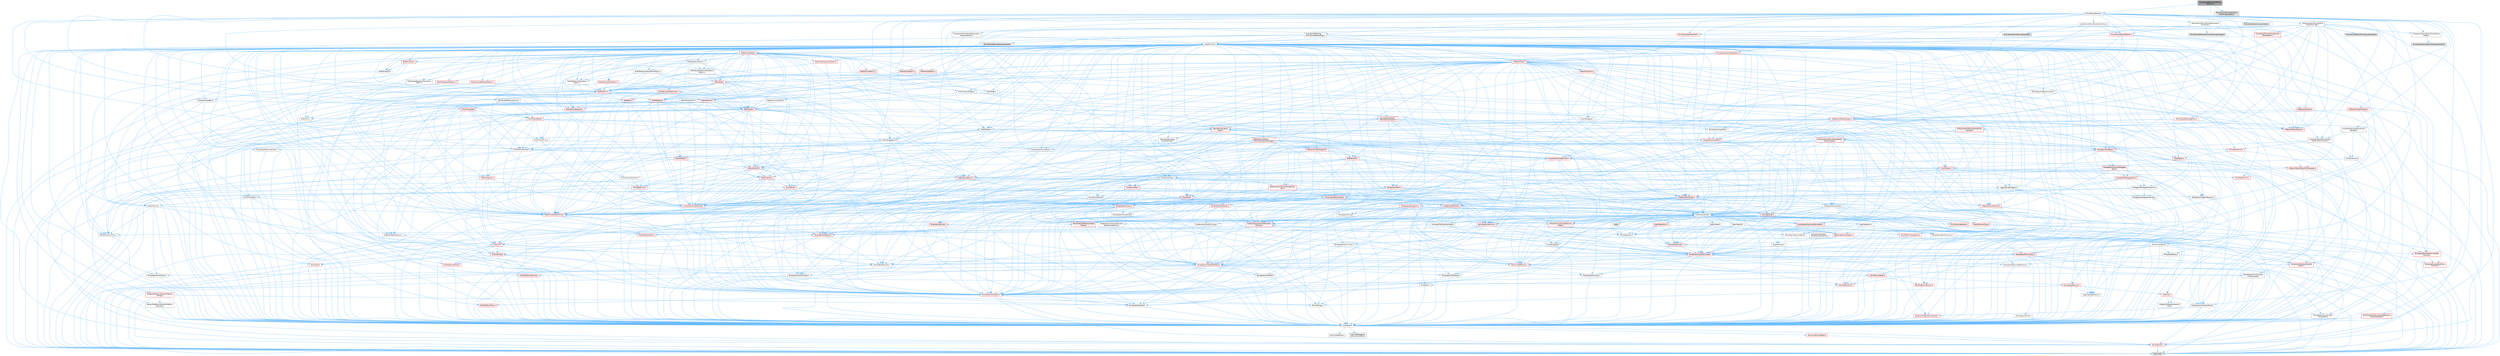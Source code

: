 digraph "MovieSceneBindingLifetimeSection.h"
{
 // INTERACTIVE_SVG=YES
 // LATEX_PDF_SIZE
  bgcolor="transparent";
  edge [fontname=Helvetica,fontsize=10,labelfontname=Helvetica,labelfontsize=10];
  node [fontname=Helvetica,fontsize=10,shape=box,height=0.2,width=0.4];
  Node1 [id="Node000001",label="MovieSceneBindingLifetime\lSection.h",height=0.2,width=0.4,color="gray40", fillcolor="grey60", style="filled", fontcolor="black",tooltip=" "];
  Node1 -> Node2 [id="edge1_Node000001_Node000002",color="steelblue1",style="solid",tooltip=" "];
  Node2 [id="Node000002",label="MovieSceneSection.h",height=0.2,width=0.4,color="grey40", fillcolor="white", style="filled",URL="$db/d95/MovieSceneSection_8h.html",tooltip=" "];
  Node2 -> Node3 [id="edge2_Node000002_Node000003",color="steelblue1",style="solid",tooltip=" "];
  Node3 [id="Node000003",label="Conditions/MovieSceneCondition.h",height=0.2,width=0.4,color="grey40", fillcolor="white", style="filled",URL="$d2/d61/MovieSceneCondition_8h.html",tooltip=" "];
  Node3 -> Node4 [id="edge3_Node000003_Node000004",color="steelblue1",style="solid",tooltip=" "];
  Node4 [id="Node000004",label="MovieSceneSequenceID.h",height=0.2,width=0.4,color="red", fillcolor="#FFF0F0", style="filled",URL="$de/d78/MovieSceneSequenceID_8h.html",tooltip=" "];
  Node4 -> Node5 [id="edge4_Node000004_Node000005",color="steelblue1",style="solid",tooltip=" "];
  Node5 [id="Node000005",label="CoreMinimal.h",height=0.2,width=0.4,color="grey40", fillcolor="white", style="filled",URL="$d7/d67/CoreMinimal_8h.html",tooltip=" "];
  Node5 -> Node6 [id="edge5_Node000005_Node000006",color="steelblue1",style="solid",tooltip=" "];
  Node6 [id="Node000006",label="CoreTypes.h",height=0.2,width=0.4,color="grey40", fillcolor="white", style="filled",URL="$dc/dec/CoreTypes_8h.html",tooltip=" "];
  Node6 -> Node7 [id="edge6_Node000006_Node000007",color="steelblue1",style="solid",tooltip=" "];
  Node7 [id="Node000007",label="HAL/Platform.h",height=0.2,width=0.4,color="red", fillcolor="#FFF0F0", style="filled",URL="$d9/dd0/Platform_8h.html",tooltip=" "];
  Node7 -> Node10 [id="edge7_Node000007_Node000010",color="steelblue1",style="solid",tooltip=" "];
  Node10 [id="Node000010",label="type_traits",height=0.2,width=0.4,color="grey60", fillcolor="#E0E0E0", style="filled",tooltip=" "];
  Node6 -> Node17 [id="edge8_Node000006_Node000017",color="steelblue1",style="solid",tooltip=" "];
  Node17 [id="Node000017",label="ProfilingDebugging\l/UMemoryDefines.h",height=0.2,width=0.4,color="grey40", fillcolor="white", style="filled",URL="$d2/da2/UMemoryDefines_8h.html",tooltip=" "];
  Node6 -> Node18 [id="edge9_Node000006_Node000018",color="steelblue1",style="solid",tooltip=" "];
  Node18 [id="Node000018",label="Misc/CoreMiscDefines.h",height=0.2,width=0.4,color="red", fillcolor="#FFF0F0", style="filled",URL="$da/d38/CoreMiscDefines_8h.html",tooltip=" "];
  Node18 -> Node7 [id="edge10_Node000018_Node000007",color="steelblue1",style="solid",tooltip=" "];
  Node6 -> Node19 [id="edge11_Node000006_Node000019",color="steelblue1",style="solid",tooltip=" "];
  Node19 [id="Node000019",label="Misc/CoreDefines.h",height=0.2,width=0.4,color="grey40", fillcolor="white", style="filled",URL="$d3/dd2/CoreDefines_8h.html",tooltip=" "];
  Node5 -> Node20 [id="edge12_Node000005_Node000020",color="steelblue1",style="solid",tooltip=" "];
  Node20 [id="Node000020",label="CoreFwd.h",height=0.2,width=0.4,color="red", fillcolor="#FFF0F0", style="filled",URL="$d1/d1e/CoreFwd_8h.html",tooltip=" "];
  Node20 -> Node6 [id="edge13_Node000020_Node000006",color="steelblue1",style="solid",tooltip=" "];
  Node20 -> Node21 [id="edge14_Node000020_Node000021",color="steelblue1",style="solid",tooltip=" "];
  Node21 [id="Node000021",label="Containers/ContainersFwd.h",height=0.2,width=0.4,color="grey40", fillcolor="white", style="filled",URL="$d4/d0a/ContainersFwd_8h.html",tooltip=" "];
  Node21 -> Node7 [id="edge15_Node000021_Node000007",color="steelblue1",style="solid",tooltip=" "];
  Node21 -> Node6 [id="edge16_Node000021_Node000006",color="steelblue1",style="solid",tooltip=" "];
  Node21 -> Node22 [id="edge17_Node000021_Node000022",color="steelblue1",style="solid",tooltip=" "];
  Node22 [id="Node000022",label="Traits/IsContiguousContainer.h",height=0.2,width=0.4,color="red", fillcolor="#FFF0F0", style="filled",URL="$d5/d3c/IsContiguousContainer_8h.html",tooltip=" "];
  Node22 -> Node6 [id="edge18_Node000022_Node000006",color="steelblue1",style="solid",tooltip=" "];
  Node20 -> Node26 [id="edge19_Node000020_Node000026",color="steelblue1",style="solid",tooltip=" "];
  Node26 [id="Node000026",label="UObject/UObjectHierarchy\lFwd.h",height=0.2,width=0.4,color="grey40", fillcolor="white", style="filled",URL="$d3/d13/UObjectHierarchyFwd_8h.html",tooltip=" "];
  Node5 -> Node26 [id="edge20_Node000005_Node000026",color="steelblue1",style="solid",tooltip=" "];
  Node5 -> Node21 [id="edge21_Node000005_Node000021",color="steelblue1",style="solid",tooltip=" "];
  Node5 -> Node27 [id="edge22_Node000005_Node000027",color="steelblue1",style="solid",tooltip=" "];
  Node27 [id="Node000027",label="Misc/VarArgs.h",height=0.2,width=0.4,color="grey40", fillcolor="white", style="filled",URL="$d5/d6f/VarArgs_8h.html",tooltip=" "];
  Node27 -> Node6 [id="edge23_Node000027_Node000006",color="steelblue1",style="solid",tooltip=" "];
  Node5 -> Node28 [id="edge24_Node000005_Node000028",color="steelblue1",style="solid",tooltip=" "];
  Node28 [id="Node000028",label="Logging/LogVerbosity.h",height=0.2,width=0.4,color="grey40", fillcolor="white", style="filled",URL="$d2/d8f/LogVerbosity_8h.html",tooltip=" "];
  Node28 -> Node6 [id="edge25_Node000028_Node000006",color="steelblue1",style="solid",tooltip=" "];
  Node5 -> Node29 [id="edge26_Node000005_Node000029",color="steelblue1",style="solid",tooltip=" "];
  Node29 [id="Node000029",label="Misc/OutputDevice.h",height=0.2,width=0.4,color="red", fillcolor="#FFF0F0", style="filled",URL="$d7/d32/OutputDevice_8h.html",tooltip=" "];
  Node29 -> Node20 [id="edge27_Node000029_Node000020",color="steelblue1",style="solid",tooltip=" "];
  Node29 -> Node6 [id="edge28_Node000029_Node000006",color="steelblue1",style="solid",tooltip=" "];
  Node29 -> Node28 [id="edge29_Node000029_Node000028",color="steelblue1",style="solid",tooltip=" "];
  Node29 -> Node27 [id="edge30_Node000029_Node000027",color="steelblue1",style="solid",tooltip=" "];
  Node5 -> Node35 [id="edge31_Node000005_Node000035",color="steelblue1",style="solid",tooltip=" "];
  Node35 [id="Node000035",label="HAL/PlatformCrt.h",height=0.2,width=0.4,color="red", fillcolor="#FFF0F0", style="filled",URL="$d8/d75/PlatformCrt_8h.html",tooltip=" "];
  Node5 -> Node45 [id="edge32_Node000005_Node000045",color="steelblue1",style="solid",tooltip=" "];
  Node45 [id="Node000045",label="HAL/PlatformMisc.h",height=0.2,width=0.4,color="red", fillcolor="#FFF0F0", style="filled",URL="$d0/df5/PlatformMisc_8h.html",tooltip=" "];
  Node45 -> Node6 [id="edge33_Node000045_Node000006",color="steelblue1",style="solid",tooltip=" "];
  Node5 -> Node64 [id="edge34_Node000005_Node000064",color="steelblue1",style="solid",tooltip=" "];
  Node64 [id="Node000064",label="Misc/AssertionMacros.h",height=0.2,width=0.4,color="red", fillcolor="#FFF0F0", style="filled",URL="$d0/dfa/AssertionMacros_8h.html",tooltip=" "];
  Node64 -> Node6 [id="edge35_Node000064_Node000006",color="steelblue1",style="solid",tooltip=" "];
  Node64 -> Node7 [id="edge36_Node000064_Node000007",color="steelblue1",style="solid",tooltip=" "];
  Node64 -> Node45 [id="edge37_Node000064_Node000045",color="steelblue1",style="solid",tooltip=" "];
  Node64 -> Node65 [id="edge38_Node000064_Node000065",color="steelblue1",style="solid",tooltip=" "];
  Node65 [id="Node000065",label="Templates/EnableIf.h",height=0.2,width=0.4,color="grey40", fillcolor="white", style="filled",URL="$d7/d60/EnableIf_8h.html",tooltip=" "];
  Node65 -> Node6 [id="edge39_Node000065_Node000006",color="steelblue1",style="solid",tooltip=" "];
  Node64 -> Node27 [id="edge40_Node000064_Node000027",color="steelblue1",style="solid",tooltip=" "];
  Node5 -> Node73 [id="edge41_Node000005_Node000073",color="steelblue1",style="solid",tooltip=" "];
  Node73 [id="Node000073",label="Templates/IsPointer.h",height=0.2,width=0.4,color="grey40", fillcolor="white", style="filled",URL="$d7/d05/IsPointer_8h.html",tooltip=" "];
  Node73 -> Node6 [id="edge42_Node000073_Node000006",color="steelblue1",style="solid",tooltip=" "];
  Node5 -> Node74 [id="edge43_Node000005_Node000074",color="steelblue1",style="solid",tooltip=" "];
  Node74 [id="Node000074",label="HAL/PlatformMemory.h",height=0.2,width=0.4,color="red", fillcolor="#FFF0F0", style="filled",URL="$de/d68/PlatformMemory_8h.html",tooltip=" "];
  Node74 -> Node6 [id="edge44_Node000074_Node000006",color="steelblue1",style="solid",tooltip=" "];
  Node5 -> Node57 [id="edge45_Node000005_Node000057",color="steelblue1",style="solid",tooltip=" "];
  Node57 [id="Node000057",label="HAL/PlatformAtomics.h",height=0.2,width=0.4,color="red", fillcolor="#FFF0F0", style="filled",URL="$d3/d36/PlatformAtomics_8h.html",tooltip=" "];
  Node57 -> Node6 [id="edge46_Node000057_Node000006",color="steelblue1",style="solid",tooltip=" "];
  Node5 -> Node79 [id="edge47_Node000005_Node000079",color="steelblue1",style="solid",tooltip=" "];
  Node79 [id="Node000079",label="Misc/Exec.h",height=0.2,width=0.4,color="grey40", fillcolor="white", style="filled",URL="$de/ddb/Exec_8h.html",tooltip=" "];
  Node79 -> Node6 [id="edge48_Node000079_Node000006",color="steelblue1",style="solid",tooltip=" "];
  Node79 -> Node64 [id="edge49_Node000079_Node000064",color="steelblue1",style="solid",tooltip=" "];
  Node5 -> Node80 [id="edge50_Node000005_Node000080",color="steelblue1",style="solid",tooltip=" "];
  Node80 [id="Node000080",label="HAL/MemoryBase.h",height=0.2,width=0.4,color="red", fillcolor="#FFF0F0", style="filled",URL="$d6/d9f/MemoryBase_8h.html",tooltip=" "];
  Node80 -> Node6 [id="edge51_Node000080_Node000006",color="steelblue1",style="solid",tooltip=" "];
  Node80 -> Node57 [id="edge52_Node000080_Node000057",color="steelblue1",style="solid",tooltip=" "];
  Node80 -> Node35 [id="edge53_Node000080_Node000035",color="steelblue1",style="solid",tooltip=" "];
  Node80 -> Node79 [id="edge54_Node000080_Node000079",color="steelblue1",style="solid",tooltip=" "];
  Node80 -> Node29 [id="edge55_Node000080_Node000029",color="steelblue1",style="solid",tooltip=" "];
  Node5 -> Node90 [id="edge56_Node000005_Node000090",color="steelblue1",style="solid",tooltip=" "];
  Node90 [id="Node000090",label="HAL/UnrealMemory.h",height=0.2,width=0.4,color="red", fillcolor="#FFF0F0", style="filled",URL="$d9/d96/UnrealMemory_8h.html",tooltip=" "];
  Node90 -> Node6 [id="edge57_Node000090_Node000006",color="steelblue1",style="solid",tooltip=" "];
  Node90 -> Node80 [id="edge58_Node000090_Node000080",color="steelblue1",style="solid",tooltip=" "];
  Node90 -> Node74 [id="edge59_Node000090_Node000074",color="steelblue1",style="solid",tooltip=" "];
  Node90 -> Node73 [id="edge60_Node000090_Node000073",color="steelblue1",style="solid",tooltip=" "];
  Node5 -> Node92 [id="edge61_Node000005_Node000092",color="steelblue1",style="solid",tooltip=" "];
  Node92 [id="Node000092",label="Templates/IsArithmetic.h",height=0.2,width=0.4,color="grey40", fillcolor="white", style="filled",URL="$d2/d5d/IsArithmetic_8h.html",tooltip=" "];
  Node92 -> Node6 [id="edge62_Node000092_Node000006",color="steelblue1",style="solid",tooltip=" "];
  Node5 -> Node86 [id="edge63_Node000005_Node000086",color="steelblue1",style="solid",tooltip=" "];
  Node86 [id="Node000086",label="Templates/AndOrNot.h",height=0.2,width=0.4,color="grey40", fillcolor="white", style="filled",URL="$db/d0a/AndOrNot_8h.html",tooltip=" "];
  Node86 -> Node6 [id="edge64_Node000086_Node000006",color="steelblue1",style="solid",tooltip=" "];
  Node5 -> Node93 [id="edge65_Node000005_Node000093",color="steelblue1",style="solid",tooltip=" "];
  Node93 [id="Node000093",label="Templates/IsPODType.h",height=0.2,width=0.4,color="grey40", fillcolor="white", style="filled",URL="$d7/db1/IsPODType_8h.html",tooltip=" "];
  Node93 -> Node6 [id="edge66_Node000093_Node000006",color="steelblue1",style="solid",tooltip=" "];
  Node5 -> Node94 [id="edge67_Node000005_Node000094",color="steelblue1",style="solid",tooltip=" "];
  Node94 [id="Node000094",label="Templates/IsUECoreType.h",height=0.2,width=0.4,color="grey40", fillcolor="white", style="filled",URL="$d1/db8/IsUECoreType_8h.html",tooltip=" "];
  Node94 -> Node6 [id="edge68_Node000094_Node000006",color="steelblue1",style="solid",tooltip=" "];
  Node94 -> Node10 [id="edge69_Node000094_Node000010",color="steelblue1",style="solid",tooltip=" "];
  Node5 -> Node87 [id="edge70_Node000005_Node000087",color="steelblue1",style="solid",tooltip=" "];
  Node87 [id="Node000087",label="Templates/IsTriviallyCopy\lConstructible.h",height=0.2,width=0.4,color="grey40", fillcolor="white", style="filled",URL="$d3/d78/IsTriviallyCopyConstructible_8h.html",tooltip=" "];
  Node87 -> Node6 [id="edge71_Node000087_Node000006",color="steelblue1",style="solid",tooltip=" "];
  Node87 -> Node10 [id="edge72_Node000087_Node000010",color="steelblue1",style="solid",tooltip=" "];
  Node5 -> Node95 [id="edge73_Node000005_Node000095",color="steelblue1",style="solid",tooltip=" "];
  Node95 [id="Node000095",label="Templates/UnrealTypeTraits.h",height=0.2,width=0.4,color="red", fillcolor="#FFF0F0", style="filled",URL="$d2/d2d/UnrealTypeTraits_8h.html",tooltip=" "];
  Node95 -> Node6 [id="edge74_Node000095_Node000006",color="steelblue1",style="solid",tooltip=" "];
  Node95 -> Node73 [id="edge75_Node000095_Node000073",color="steelblue1",style="solid",tooltip=" "];
  Node95 -> Node64 [id="edge76_Node000095_Node000064",color="steelblue1",style="solid",tooltip=" "];
  Node95 -> Node86 [id="edge77_Node000095_Node000086",color="steelblue1",style="solid",tooltip=" "];
  Node95 -> Node65 [id="edge78_Node000095_Node000065",color="steelblue1",style="solid",tooltip=" "];
  Node95 -> Node92 [id="edge79_Node000095_Node000092",color="steelblue1",style="solid",tooltip=" "];
  Node95 -> Node93 [id="edge80_Node000095_Node000093",color="steelblue1",style="solid",tooltip=" "];
  Node95 -> Node94 [id="edge81_Node000095_Node000094",color="steelblue1",style="solid",tooltip=" "];
  Node95 -> Node87 [id="edge82_Node000095_Node000087",color="steelblue1",style="solid",tooltip=" "];
  Node5 -> Node65 [id="edge83_Node000005_Node000065",color="steelblue1",style="solid",tooltip=" "];
  Node5 -> Node97 [id="edge84_Node000005_Node000097",color="steelblue1",style="solid",tooltip=" "];
  Node97 [id="Node000097",label="Templates/RemoveReference.h",height=0.2,width=0.4,color="grey40", fillcolor="white", style="filled",URL="$da/dbe/RemoveReference_8h.html",tooltip=" "];
  Node97 -> Node6 [id="edge85_Node000097_Node000006",color="steelblue1",style="solid",tooltip=" "];
  Node5 -> Node98 [id="edge86_Node000005_Node000098",color="steelblue1",style="solid",tooltip=" "];
  Node98 [id="Node000098",label="Templates/IntegralConstant.h",height=0.2,width=0.4,color="grey40", fillcolor="white", style="filled",URL="$db/d1b/IntegralConstant_8h.html",tooltip=" "];
  Node98 -> Node6 [id="edge87_Node000098_Node000006",color="steelblue1",style="solid",tooltip=" "];
  Node5 -> Node99 [id="edge88_Node000005_Node000099",color="steelblue1",style="solid",tooltip=" "];
  Node99 [id="Node000099",label="Templates/IsClass.h",height=0.2,width=0.4,color="grey40", fillcolor="white", style="filled",URL="$db/dcb/IsClass_8h.html",tooltip=" "];
  Node99 -> Node6 [id="edge89_Node000099_Node000006",color="steelblue1",style="solid",tooltip=" "];
  Node5 -> Node100 [id="edge90_Node000005_Node000100",color="steelblue1",style="solid",tooltip=" "];
  Node100 [id="Node000100",label="Templates/TypeCompatible\lBytes.h",height=0.2,width=0.4,color="red", fillcolor="#FFF0F0", style="filled",URL="$df/d0a/TypeCompatibleBytes_8h.html",tooltip=" "];
  Node100 -> Node6 [id="edge91_Node000100_Node000006",color="steelblue1",style="solid",tooltip=" "];
  Node100 -> Node10 [id="edge92_Node000100_Node000010",color="steelblue1",style="solid",tooltip=" "];
  Node5 -> Node22 [id="edge93_Node000005_Node000022",color="steelblue1",style="solid",tooltip=" "];
  Node5 -> Node101 [id="edge94_Node000005_Node000101",color="steelblue1",style="solid",tooltip=" "];
  Node101 [id="Node000101",label="Templates/UnrealTemplate.h",height=0.2,width=0.4,color="red", fillcolor="#FFF0F0", style="filled",URL="$d4/d24/UnrealTemplate_8h.html",tooltip=" "];
  Node101 -> Node6 [id="edge95_Node000101_Node000006",color="steelblue1",style="solid",tooltip=" "];
  Node101 -> Node73 [id="edge96_Node000101_Node000073",color="steelblue1",style="solid",tooltip=" "];
  Node101 -> Node90 [id="edge97_Node000101_Node000090",color="steelblue1",style="solid",tooltip=" "];
  Node101 -> Node95 [id="edge98_Node000101_Node000095",color="steelblue1",style="solid",tooltip=" "];
  Node101 -> Node97 [id="edge99_Node000101_Node000097",color="steelblue1",style="solid",tooltip=" "];
  Node101 -> Node67 [id="edge100_Node000101_Node000067",color="steelblue1",style="solid",tooltip=" "];
  Node67 [id="Node000067",label="Templates/Requires.h",height=0.2,width=0.4,color="grey40", fillcolor="white", style="filled",URL="$dc/d96/Requires_8h.html",tooltip=" "];
  Node67 -> Node65 [id="edge101_Node000067_Node000065",color="steelblue1",style="solid",tooltip=" "];
  Node67 -> Node10 [id="edge102_Node000067_Node000010",color="steelblue1",style="solid",tooltip=" "];
  Node101 -> Node100 [id="edge103_Node000101_Node000100",color="steelblue1",style="solid",tooltip=" "];
  Node101 -> Node22 [id="edge104_Node000101_Node000022",color="steelblue1",style="solid",tooltip=" "];
  Node101 -> Node10 [id="edge105_Node000101_Node000010",color="steelblue1",style="solid",tooltip=" "];
  Node5 -> Node50 [id="edge106_Node000005_Node000050",color="steelblue1",style="solid",tooltip=" "];
  Node50 [id="Node000050",label="Math/NumericLimits.h",height=0.2,width=0.4,color="grey40", fillcolor="white", style="filled",URL="$df/d1b/NumericLimits_8h.html",tooltip=" "];
  Node50 -> Node6 [id="edge107_Node000050_Node000006",color="steelblue1",style="solid",tooltip=" "];
  Node5 -> Node105 [id="edge108_Node000005_Node000105",color="steelblue1",style="solid",tooltip=" "];
  Node105 [id="Node000105",label="HAL/PlatformMath.h",height=0.2,width=0.4,color="red", fillcolor="#FFF0F0", style="filled",URL="$dc/d53/PlatformMath_8h.html",tooltip=" "];
  Node105 -> Node6 [id="edge109_Node000105_Node000006",color="steelblue1",style="solid",tooltip=" "];
  Node5 -> Node88 [id="edge110_Node000005_Node000088",color="steelblue1",style="solid",tooltip=" "];
  Node88 [id="Node000088",label="Templates/IsTriviallyCopy\lAssignable.h",height=0.2,width=0.4,color="grey40", fillcolor="white", style="filled",URL="$d2/df2/IsTriviallyCopyAssignable_8h.html",tooltip=" "];
  Node88 -> Node6 [id="edge111_Node000088_Node000006",color="steelblue1",style="solid",tooltip=" "];
  Node88 -> Node10 [id="edge112_Node000088_Node000010",color="steelblue1",style="solid",tooltip=" "];
  Node5 -> Node113 [id="edge113_Node000005_Node000113",color="steelblue1",style="solid",tooltip=" "];
  Node113 [id="Node000113",label="Templates/MemoryOps.h",height=0.2,width=0.4,color="red", fillcolor="#FFF0F0", style="filled",URL="$db/dea/MemoryOps_8h.html",tooltip=" "];
  Node113 -> Node6 [id="edge114_Node000113_Node000006",color="steelblue1",style="solid",tooltip=" "];
  Node113 -> Node90 [id="edge115_Node000113_Node000090",color="steelblue1",style="solid",tooltip=" "];
  Node113 -> Node88 [id="edge116_Node000113_Node000088",color="steelblue1",style="solid",tooltip=" "];
  Node113 -> Node87 [id="edge117_Node000113_Node000087",color="steelblue1",style="solid",tooltip=" "];
  Node113 -> Node67 [id="edge118_Node000113_Node000067",color="steelblue1",style="solid",tooltip=" "];
  Node113 -> Node95 [id="edge119_Node000113_Node000095",color="steelblue1",style="solid",tooltip=" "];
  Node113 -> Node10 [id="edge120_Node000113_Node000010",color="steelblue1",style="solid",tooltip=" "];
  Node5 -> Node114 [id="edge121_Node000005_Node000114",color="steelblue1",style="solid",tooltip=" "];
  Node114 [id="Node000114",label="Containers/ContainerAllocation\lPolicies.h",height=0.2,width=0.4,color="red", fillcolor="#FFF0F0", style="filled",URL="$d7/dff/ContainerAllocationPolicies_8h.html",tooltip=" "];
  Node114 -> Node6 [id="edge122_Node000114_Node000006",color="steelblue1",style="solid",tooltip=" "];
  Node114 -> Node114 [id="edge123_Node000114_Node000114",color="steelblue1",style="solid",tooltip=" "];
  Node114 -> Node105 [id="edge124_Node000114_Node000105",color="steelblue1",style="solid",tooltip=" "];
  Node114 -> Node90 [id="edge125_Node000114_Node000090",color="steelblue1",style="solid",tooltip=" "];
  Node114 -> Node50 [id="edge126_Node000114_Node000050",color="steelblue1",style="solid",tooltip=" "];
  Node114 -> Node64 [id="edge127_Node000114_Node000064",color="steelblue1",style="solid",tooltip=" "];
  Node114 -> Node113 [id="edge128_Node000114_Node000113",color="steelblue1",style="solid",tooltip=" "];
  Node114 -> Node100 [id="edge129_Node000114_Node000100",color="steelblue1",style="solid",tooltip=" "];
  Node114 -> Node10 [id="edge130_Node000114_Node000010",color="steelblue1",style="solid",tooltip=" "];
  Node5 -> Node117 [id="edge131_Node000005_Node000117",color="steelblue1",style="solid",tooltip=" "];
  Node117 [id="Node000117",label="Templates/IsEnumClass.h",height=0.2,width=0.4,color="grey40", fillcolor="white", style="filled",URL="$d7/d15/IsEnumClass_8h.html",tooltip=" "];
  Node117 -> Node6 [id="edge132_Node000117_Node000006",color="steelblue1",style="solid",tooltip=" "];
  Node117 -> Node86 [id="edge133_Node000117_Node000086",color="steelblue1",style="solid",tooltip=" "];
  Node5 -> Node118 [id="edge134_Node000005_Node000118",color="steelblue1",style="solid",tooltip=" "];
  Node118 [id="Node000118",label="HAL/PlatformProperties.h",height=0.2,width=0.4,color="red", fillcolor="#FFF0F0", style="filled",URL="$d9/db0/PlatformProperties_8h.html",tooltip=" "];
  Node118 -> Node6 [id="edge135_Node000118_Node000006",color="steelblue1",style="solid",tooltip=" "];
  Node5 -> Node121 [id="edge136_Node000005_Node000121",color="steelblue1",style="solid",tooltip=" "];
  Node121 [id="Node000121",label="Misc/EngineVersionBase.h",height=0.2,width=0.4,color="grey40", fillcolor="white", style="filled",URL="$d5/d2b/EngineVersionBase_8h.html",tooltip=" "];
  Node121 -> Node6 [id="edge137_Node000121_Node000006",color="steelblue1",style="solid",tooltip=" "];
  Node5 -> Node122 [id="edge138_Node000005_Node000122",color="steelblue1",style="solid",tooltip=" "];
  Node122 [id="Node000122",label="Internationalization\l/TextNamespaceFwd.h",height=0.2,width=0.4,color="grey40", fillcolor="white", style="filled",URL="$d8/d97/TextNamespaceFwd_8h.html",tooltip=" "];
  Node122 -> Node6 [id="edge139_Node000122_Node000006",color="steelblue1",style="solid",tooltip=" "];
  Node5 -> Node123 [id="edge140_Node000005_Node000123",color="steelblue1",style="solid",tooltip=" "];
  Node123 [id="Node000123",label="Serialization/Archive.h",height=0.2,width=0.4,color="red", fillcolor="#FFF0F0", style="filled",URL="$d7/d3b/Archive_8h.html",tooltip=" "];
  Node123 -> Node20 [id="edge141_Node000123_Node000020",color="steelblue1",style="solid",tooltip=" "];
  Node123 -> Node6 [id="edge142_Node000123_Node000006",color="steelblue1",style="solid",tooltip=" "];
  Node123 -> Node118 [id="edge143_Node000123_Node000118",color="steelblue1",style="solid",tooltip=" "];
  Node123 -> Node122 [id="edge144_Node000123_Node000122",color="steelblue1",style="solid",tooltip=" "];
  Node123 -> Node64 [id="edge145_Node000123_Node000064",color="steelblue1",style="solid",tooltip=" "];
  Node123 -> Node121 [id="edge146_Node000123_Node000121",color="steelblue1",style="solid",tooltip=" "];
  Node123 -> Node27 [id="edge147_Node000123_Node000027",color="steelblue1",style="solid",tooltip=" "];
  Node123 -> Node65 [id="edge148_Node000123_Node000065",color="steelblue1",style="solid",tooltip=" "];
  Node123 -> Node117 [id="edge149_Node000123_Node000117",color="steelblue1",style="solid",tooltip=" "];
  Node123 -> Node101 [id="edge150_Node000123_Node000101",color="steelblue1",style="solid",tooltip=" "];
  Node123 -> Node126 [id="edge151_Node000123_Node000126",color="steelblue1",style="solid",tooltip=" "];
  Node126 [id="Node000126",label="UObject/ObjectVersion.h",height=0.2,width=0.4,color="grey40", fillcolor="white", style="filled",URL="$da/d63/ObjectVersion_8h.html",tooltip=" "];
  Node126 -> Node6 [id="edge152_Node000126_Node000006",color="steelblue1",style="solid",tooltip=" "];
  Node5 -> Node127 [id="edge153_Node000005_Node000127",color="steelblue1",style="solid",tooltip=" "];
  Node127 [id="Node000127",label="Templates/Less.h",height=0.2,width=0.4,color="grey40", fillcolor="white", style="filled",URL="$de/dc8/Less_8h.html",tooltip=" "];
  Node127 -> Node6 [id="edge154_Node000127_Node000006",color="steelblue1",style="solid",tooltip=" "];
  Node127 -> Node101 [id="edge155_Node000127_Node000101",color="steelblue1",style="solid",tooltip=" "];
  Node5 -> Node128 [id="edge156_Node000005_Node000128",color="steelblue1",style="solid",tooltip=" "];
  Node128 [id="Node000128",label="Templates/Sorting.h",height=0.2,width=0.4,color="red", fillcolor="#FFF0F0", style="filled",URL="$d3/d9e/Sorting_8h.html",tooltip=" "];
  Node128 -> Node6 [id="edge157_Node000128_Node000006",color="steelblue1",style="solid",tooltip=" "];
  Node128 -> Node105 [id="edge158_Node000128_Node000105",color="steelblue1",style="solid",tooltip=" "];
  Node128 -> Node127 [id="edge159_Node000128_Node000127",color="steelblue1",style="solid",tooltip=" "];
  Node5 -> Node139 [id="edge160_Node000005_Node000139",color="steelblue1",style="solid",tooltip=" "];
  Node139 [id="Node000139",label="Misc/Char.h",height=0.2,width=0.4,color="red", fillcolor="#FFF0F0", style="filled",URL="$d0/d58/Char_8h.html",tooltip=" "];
  Node139 -> Node6 [id="edge161_Node000139_Node000006",color="steelblue1",style="solid",tooltip=" "];
  Node139 -> Node10 [id="edge162_Node000139_Node000010",color="steelblue1",style="solid",tooltip=" "];
  Node5 -> Node142 [id="edge163_Node000005_Node000142",color="steelblue1",style="solid",tooltip=" "];
  Node142 [id="Node000142",label="GenericPlatform/GenericPlatform\lStricmp.h",height=0.2,width=0.4,color="grey40", fillcolor="white", style="filled",URL="$d2/d86/GenericPlatformStricmp_8h.html",tooltip=" "];
  Node142 -> Node6 [id="edge164_Node000142_Node000006",color="steelblue1",style="solid",tooltip=" "];
  Node5 -> Node143 [id="edge165_Node000005_Node000143",color="steelblue1",style="solid",tooltip=" "];
  Node143 [id="Node000143",label="GenericPlatform/GenericPlatform\lString.h",height=0.2,width=0.4,color="red", fillcolor="#FFF0F0", style="filled",URL="$dd/d20/GenericPlatformString_8h.html",tooltip=" "];
  Node143 -> Node6 [id="edge166_Node000143_Node000006",color="steelblue1",style="solid",tooltip=" "];
  Node143 -> Node142 [id="edge167_Node000143_Node000142",color="steelblue1",style="solid",tooltip=" "];
  Node143 -> Node65 [id="edge168_Node000143_Node000065",color="steelblue1",style="solid",tooltip=" "];
  Node143 -> Node10 [id="edge169_Node000143_Node000010",color="steelblue1",style="solid",tooltip=" "];
  Node5 -> Node76 [id="edge170_Node000005_Node000076",color="steelblue1",style="solid",tooltip=" "];
  Node76 [id="Node000076",label="HAL/PlatformString.h",height=0.2,width=0.4,color="red", fillcolor="#FFF0F0", style="filled",URL="$db/db5/PlatformString_8h.html",tooltip=" "];
  Node76 -> Node6 [id="edge171_Node000076_Node000006",color="steelblue1",style="solid",tooltip=" "];
  Node5 -> Node146 [id="edge172_Node000005_Node000146",color="steelblue1",style="solid",tooltip=" "];
  Node146 [id="Node000146",label="Misc/CString.h",height=0.2,width=0.4,color="red", fillcolor="#FFF0F0", style="filled",URL="$d2/d49/CString_8h.html",tooltip=" "];
  Node146 -> Node6 [id="edge173_Node000146_Node000006",color="steelblue1",style="solid",tooltip=" "];
  Node146 -> Node35 [id="edge174_Node000146_Node000035",color="steelblue1",style="solid",tooltip=" "];
  Node146 -> Node76 [id="edge175_Node000146_Node000076",color="steelblue1",style="solid",tooltip=" "];
  Node146 -> Node64 [id="edge176_Node000146_Node000064",color="steelblue1",style="solid",tooltip=" "];
  Node146 -> Node139 [id="edge177_Node000146_Node000139",color="steelblue1",style="solid",tooltip=" "];
  Node146 -> Node27 [id="edge178_Node000146_Node000027",color="steelblue1",style="solid",tooltip=" "];
  Node5 -> Node147 [id="edge179_Node000005_Node000147",color="steelblue1",style="solid",tooltip=" "];
  Node147 [id="Node000147",label="Misc/Crc.h",height=0.2,width=0.4,color="red", fillcolor="#FFF0F0", style="filled",URL="$d4/dd2/Crc_8h.html",tooltip=" "];
  Node147 -> Node6 [id="edge180_Node000147_Node000006",color="steelblue1",style="solid",tooltip=" "];
  Node147 -> Node76 [id="edge181_Node000147_Node000076",color="steelblue1",style="solid",tooltip=" "];
  Node147 -> Node64 [id="edge182_Node000147_Node000064",color="steelblue1",style="solid",tooltip=" "];
  Node147 -> Node146 [id="edge183_Node000147_Node000146",color="steelblue1",style="solid",tooltip=" "];
  Node147 -> Node139 [id="edge184_Node000147_Node000139",color="steelblue1",style="solid",tooltip=" "];
  Node147 -> Node95 [id="edge185_Node000147_Node000095",color="steelblue1",style="solid",tooltip=" "];
  Node5 -> Node138 [id="edge186_Node000005_Node000138",color="steelblue1",style="solid",tooltip=" "];
  Node138 [id="Node000138",label="Math/UnrealMathUtility.h",height=0.2,width=0.4,color="red", fillcolor="#FFF0F0", style="filled",URL="$db/db8/UnrealMathUtility_8h.html",tooltip=" "];
  Node138 -> Node6 [id="edge187_Node000138_Node000006",color="steelblue1",style="solid",tooltip=" "];
  Node138 -> Node64 [id="edge188_Node000138_Node000064",color="steelblue1",style="solid",tooltip=" "];
  Node138 -> Node105 [id="edge189_Node000138_Node000105",color="steelblue1",style="solid",tooltip=" "];
  Node138 -> Node67 [id="edge190_Node000138_Node000067",color="steelblue1",style="solid",tooltip=" "];
  Node5 -> Node148 [id="edge191_Node000005_Node000148",color="steelblue1",style="solid",tooltip=" "];
  Node148 [id="Node000148",label="Containers/UnrealString.h",height=0.2,width=0.4,color="red", fillcolor="#FFF0F0", style="filled",URL="$d5/dba/UnrealString_8h.html",tooltip=" "];
  Node5 -> Node152 [id="edge192_Node000005_Node000152",color="steelblue1",style="solid",tooltip=" "];
  Node152 [id="Node000152",label="Containers/Array.h",height=0.2,width=0.4,color="grey40", fillcolor="white", style="filled",URL="$df/dd0/Array_8h.html",tooltip=" "];
  Node152 -> Node6 [id="edge193_Node000152_Node000006",color="steelblue1",style="solid",tooltip=" "];
  Node152 -> Node64 [id="edge194_Node000152_Node000064",color="steelblue1",style="solid",tooltip=" "];
  Node152 -> Node153 [id="edge195_Node000152_Node000153",color="steelblue1",style="solid",tooltip=" "];
  Node153 [id="Node000153",label="Misc/IntrusiveUnsetOptional\lState.h",height=0.2,width=0.4,color="red", fillcolor="#FFF0F0", style="filled",URL="$d2/d0a/IntrusiveUnsetOptionalState_8h.html",tooltip=" "];
  Node152 -> Node155 [id="edge196_Node000152_Node000155",color="steelblue1",style="solid",tooltip=" "];
  Node155 [id="Node000155",label="Misc/ReverseIterate.h",height=0.2,width=0.4,color="red", fillcolor="#FFF0F0", style="filled",URL="$db/de3/ReverseIterate_8h.html",tooltip=" "];
  Node155 -> Node7 [id="edge197_Node000155_Node000007",color="steelblue1",style="solid",tooltip=" "];
  Node152 -> Node90 [id="edge198_Node000152_Node000090",color="steelblue1",style="solid",tooltip=" "];
  Node152 -> Node95 [id="edge199_Node000152_Node000095",color="steelblue1",style="solid",tooltip=" "];
  Node152 -> Node101 [id="edge200_Node000152_Node000101",color="steelblue1",style="solid",tooltip=" "];
  Node152 -> Node157 [id="edge201_Node000152_Node000157",color="steelblue1",style="solid",tooltip=" "];
  Node157 [id="Node000157",label="Containers/AllowShrinking.h",height=0.2,width=0.4,color="grey40", fillcolor="white", style="filled",URL="$d7/d1a/AllowShrinking_8h.html",tooltip=" "];
  Node157 -> Node6 [id="edge202_Node000157_Node000006",color="steelblue1",style="solid",tooltip=" "];
  Node152 -> Node114 [id="edge203_Node000152_Node000114",color="steelblue1",style="solid",tooltip=" "];
  Node152 -> Node158 [id="edge204_Node000152_Node000158",color="steelblue1",style="solid",tooltip=" "];
  Node158 [id="Node000158",label="Containers/ContainerElement\lTypeCompatibility.h",height=0.2,width=0.4,color="grey40", fillcolor="white", style="filled",URL="$df/ddf/ContainerElementTypeCompatibility_8h.html",tooltip=" "];
  Node158 -> Node6 [id="edge205_Node000158_Node000006",color="steelblue1",style="solid",tooltip=" "];
  Node158 -> Node95 [id="edge206_Node000158_Node000095",color="steelblue1",style="solid",tooltip=" "];
  Node152 -> Node123 [id="edge207_Node000152_Node000123",color="steelblue1",style="solid",tooltip=" "];
  Node152 -> Node159 [id="edge208_Node000152_Node000159",color="steelblue1",style="solid",tooltip=" "];
  Node159 [id="Node000159",label="Serialization/MemoryImage\lWriter.h",height=0.2,width=0.4,color="red", fillcolor="#FFF0F0", style="filled",URL="$d0/d08/MemoryImageWriter_8h.html",tooltip=" "];
  Node159 -> Node6 [id="edge209_Node000159_Node000006",color="steelblue1",style="solid",tooltip=" "];
  Node152 -> Node168 [id="edge210_Node000152_Node000168",color="steelblue1",style="solid",tooltip=" "];
  Node168 [id="Node000168",label="Algo/Heapify.h",height=0.2,width=0.4,color="grey40", fillcolor="white", style="filled",URL="$d0/d2a/Heapify_8h.html",tooltip=" "];
  Node168 -> Node135 [id="edge211_Node000168_Node000135",color="steelblue1",style="solid",tooltip=" "];
  Node135 [id="Node000135",label="Algo/Impl/BinaryHeap.h",height=0.2,width=0.4,color="red", fillcolor="#FFF0F0", style="filled",URL="$d7/da3/Algo_2Impl_2BinaryHeap_8h.html",tooltip=" "];
  Node135 -> Node131 [id="edge212_Node000135_Node000131",color="steelblue1",style="solid",tooltip=" "];
  Node131 [id="Node000131",label="Templates/Invoke.h",height=0.2,width=0.4,color="red", fillcolor="#FFF0F0", style="filled",URL="$d7/deb/Invoke_8h.html",tooltip=" "];
  Node131 -> Node6 [id="edge213_Node000131_Node000006",color="steelblue1",style="solid",tooltip=" "];
  Node131 -> Node101 [id="edge214_Node000131_Node000101",color="steelblue1",style="solid",tooltip=" "];
  Node131 -> Node10 [id="edge215_Node000131_Node000010",color="steelblue1",style="solid",tooltip=" "];
  Node135 -> Node10 [id="edge216_Node000135_Node000010",color="steelblue1",style="solid",tooltip=" "];
  Node168 -> Node130 [id="edge217_Node000168_Node000130",color="steelblue1",style="solid",tooltip=" "];
  Node130 [id="Node000130",label="Templates/IdentityFunctor.h",height=0.2,width=0.4,color="grey40", fillcolor="white", style="filled",URL="$d7/d2e/IdentityFunctor_8h.html",tooltip=" "];
  Node130 -> Node7 [id="edge218_Node000130_Node000007",color="steelblue1",style="solid",tooltip=" "];
  Node168 -> Node131 [id="edge219_Node000168_Node000131",color="steelblue1",style="solid",tooltip=" "];
  Node168 -> Node127 [id="edge220_Node000168_Node000127",color="steelblue1",style="solid",tooltip=" "];
  Node168 -> Node101 [id="edge221_Node000168_Node000101",color="steelblue1",style="solid",tooltip=" "];
  Node152 -> Node169 [id="edge222_Node000152_Node000169",color="steelblue1",style="solid",tooltip=" "];
  Node169 [id="Node000169",label="Algo/HeapSort.h",height=0.2,width=0.4,color="grey40", fillcolor="white", style="filled",URL="$d3/d92/HeapSort_8h.html",tooltip=" "];
  Node169 -> Node135 [id="edge223_Node000169_Node000135",color="steelblue1",style="solid",tooltip=" "];
  Node169 -> Node130 [id="edge224_Node000169_Node000130",color="steelblue1",style="solid",tooltip=" "];
  Node169 -> Node127 [id="edge225_Node000169_Node000127",color="steelblue1",style="solid",tooltip=" "];
  Node169 -> Node101 [id="edge226_Node000169_Node000101",color="steelblue1",style="solid",tooltip=" "];
  Node152 -> Node170 [id="edge227_Node000152_Node000170",color="steelblue1",style="solid",tooltip=" "];
  Node170 [id="Node000170",label="Algo/IsHeap.h",height=0.2,width=0.4,color="grey40", fillcolor="white", style="filled",URL="$de/d32/IsHeap_8h.html",tooltip=" "];
  Node170 -> Node135 [id="edge228_Node000170_Node000135",color="steelblue1",style="solid",tooltip=" "];
  Node170 -> Node130 [id="edge229_Node000170_Node000130",color="steelblue1",style="solid",tooltip=" "];
  Node170 -> Node131 [id="edge230_Node000170_Node000131",color="steelblue1",style="solid",tooltip=" "];
  Node170 -> Node127 [id="edge231_Node000170_Node000127",color="steelblue1",style="solid",tooltip=" "];
  Node170 -> Node101 [id="edge232_Node000170_Node000101",color="steelblue1",style="solid",tooltip=" "];
  Node152 -> Node135 [id="edge233_Node000152_Node000135",color="steelblue1",style="solid",tooltip=" "];
  Node152 -> Node171 [id="edge234_Node000152_Node000171",color="steelblue1",style="solid",tooltip=" "];
  Node171 [id="Node000171",label="Algo/StableSort.h",height=0.2,width=0.4,color="red", fillcolor="#FFF0F0", style="filled",URL="$d7/d3c/StableSort_8h.html",tooltip=" "];
  Node171 -> Node130 [id="edge235_Node000171_Node000130",color="steelblue1",style="solid",tooltip=" "];
  Node171 -> Node131 [id="edge236_Node000171_Node000131",color="steelblue1",style="solid",tooltip=" "];
  Node171 -> Node127 [id="edge237_Node000171_Node000127",color="steelblue1",style="solid",tooltip=" "];
  Node171 -> Node101 [id="edge238_Node000171_Node000101",color="steelblue1",style="solid",tooltip=" "];
  Node152 -> Node173 [id="edge239_Node000152_Node000173",color="steelblue1",style="solid",tooltip=" "];
  Node173 [id="Node000173",label="Concepts/GetTypeHashable.h",height=0.2,width=0.4,color="grey40", fillcolor="white", style="filled",URL="$d3/da2/GetTypeHashable_8h.html",tooltip=" "];
  Node173 -> Node6 [id="edge240_Node000173_Node000006",color="steelblue1",style="solid",tooltip=" "];
  Node173 -> Node164 [id="edge241_Node000173_Node000164",color="steelblue1",style="solid",tooltip=" "];
  Node164 [id="Node000164",label="Templates/TypeHash.h",height=0.2,width=0.4,color="red", fillcolor="#FFF0F0", style="filled",URL="$d1/d62/TypeHash_8h.html",tooltip=" "];
  Node164 -> Node6 [id="edge242_Node000164_Node000006",color="steelblue1",style="solid",tooltip=" "];
  Node164 -> Node67 [id="edge243_Node000164_Node000067",color="steelblue1",style="solid",tooltip=" "];
  Node164 -> Node147 [id="edge244_Node000164_Node000147",color="steelblue1",style="solid",tooltip=" "];
  Node164 -> Node10 [id="edge245_Node000164_Node000010",color="steelblue1",style="solid",tooltip=" "];
  Node152 -> Node130 [id="edge246_Node000152_Node000130",color="steelblue1",style="solid",tooltip=" "];
  Node152 -> Node131 [id="edge247_Node000152_Node000131",color="steelblue1",style="solid",tooltip=" "];
  Node152 -> Node127 [id="edge248_Node000152_Node000127",color="steelblue1",style="solid",tooltip=" "];
  Node152 -> Node174 [id="edge249_Node000152_Node000174",color="steelblue1",style="solid",tooltip=" "];
  Node174 [id="Node000174",label="Templates/LosesQualifiers\lFromTo.h",height=0.2,width=0.4,color="red", fillcolor="#FFF0F0", style="filled",URL="$d2/db3/LosesQualifiersFromTo_8h.html",tooltip=" "];
  Node174 -> Node10 [id="edge250_Node000174_Node000010",color="steelblue1",style="solid",tooltip=" "];
  Node152 -> Node67 [id="edge251_Node000152_Node000067",color="steelblue1",style="solid",tooltip=" "];
  Node152 -> Node128 [id="edge252_Node000152_Node000128",color="steelblue1",style="solid",tooltip=" "];
  Node152 -> Node175 [id="edge253_Node000152_Node000175",color="steelblue1",style="solid",tooltip=" "];
  Node175 [id="Node000175",label="Templates/AlignmentTemplates.h",height=0.2,width=0.4,color="red", fillcolor="#FFF0F0", style="filled",URL="$dd/d32/AlignmentTemplates_8h.html",tooltip=" "];
  Node175 -> Node6 [id="edge254_Node000175_Node000006",color="steelblue1",style="solid",tooltip=" "];
  Node175 -> Node73 [id="edge255_Node000175_Node000073",color="steelblue1",style="solid",tooltip=" "];
  Node152 -> Node48 [id="edge256_Node000152_Node000048",color="steelblue1",style="solid",tooltip=" "];
  Node48 [id="Node000048",label="Traits/ElementType.h",height=0.2,width=0.4,color="red", fillcolor="#FFF0F0", style="filled",URL="$d5/d4f/ElementType_8h.html",tooltip=" "];
  Node48 -> Node7 [id="edge257_Node000048_Node000007",color="steelblue1",style="solid",tooltip=" "];
  Node48 -> Node10 [id="edge258_Node000048_Node000010",color="steelblue1",style="solid",tooltip=" "];
  Node152 -> Node111 [id="edge259_Node000152_Node000111",color="steelblue1",style="solid",tooltip=" "];
  Node111 [id="Node000111",label="limits",height=0.2,width=0.4,color="grey60", fillcolor="#E0E0E0", style="filled",tooltip=" "];
  Node152 -> Node10 [id="edge260_Node000152_Node000010",color="steelblue1",style="solid",tooltip=" "];
  Node5 -> Node176 [id="edge261_Node000005_Node000176",color="steelblue1",style="solid",tooltip=" "];
  Node176 [id="Node000176",label="Misc/FrameNumber.h",height=0.2,width=0.4,color="grey40", fillcolor="white", style="filled",URL="$dd/dbd/FrameNumber_8h.html",tooltip=" "];
  Node176 -> Node6 [id="edge262_Node000176_Node000006",color="steelblue1",style="solid",tooltip=" "];
  Node176 -> Node50 [id="edge263_Node000176_Node000050",color="steelblue1",style="solid",tooltip=" "];
  Node176 -> Node138 [id="edge264_Node000176_Node000138",color="steelblue1",style="solid",tooltip=" "];
  Node176 -> Node65 [id="edge265_Node000176_Node000065",color="steelblue1",style="solid",tooltip=" "];
  Node176 -> Node95 [id="edge266_Node000176_Node000095",color="steelblue1",style="solid",tooltip=" "];
  Node5 -> Node177 [id="edge267_Node000005_Node000177",color="steelblue1",style="solid",tooltip=" "];
  Node177 [id="Node000177",label="Misc/Timespan.h",height=0.2,width=0.4,color="grey40", fillcolor="white", style="filled",URL="$da/dd9/Timespan_8h.html",tooltip=" "];
  Node177 -> Node6 [id="edge268_Node000177_Node000006",color="steelblue1",style="solid",tooltip=" "];
  Node177 -> Node178 [id="edge269_Node000177_Node000178",color="steelblue1",style="solid",tooltip=" "];
  Node178 [id="Node000178",label="Math/Interval.h",height=0.2,width=0.4,color="grey40", fillcolor="white", style="filled",URL="$d1/d55/Interval_8h.html",tooltip=" "];
  Node178 -> Node6 [id="edge270_Node000178_Node000006",color="steelblue1",style="solid",tooltip=" "];
  Node178 -> Node92 [id="edge271_Node000178_Node000092",color="steelblue1",style="solid",tooltip=" "];
  Node178 -> Node95 [id="edge272_Node000178_Node000095",color="steelblue1",style="solid",tooltip=" "];
  Node178 -> Node50 [id="edge273_Node000178_Node000050",color="steelblue1",style="solid",tooltip=" "];
  Node178 -> Node138 [id="edge274_Node000178_Node000138",color="steelblue1",style="solid",tooltip=" "];
  Node177 -> Node138 [id="edge275_Node000177_Node000138",color="steelblue1",style="solid",tooltip=" "];
  Node177 -> Node64 [id="edge276_Node000177_Node000064",color="steelblue1",style="solid",tooltip=" "];
  Node5 -> Node179 [id="edge277_Node000005_Node000179",color="steelblue1",style="solid",tooltip=" "];
  Node179 [id="Node000179",label="Containers/StringConv.h",height=0.2,width=0.4,color="red", fillcolor="#FFF0F0", style="filled",URL="$d3/ddf/StringConv_8h.html",tooltip=" "];
  Node179 -> Node6 [id="edge278_Node000179_Node000006",color="steelblue1",style="solid",tooltip=" "];
  Node179 -> Node64 [id="edge279_Node000179_Node000064",color="steelblue1",style="solid",tooltip=" "];
  Node179 -> Node114 [id="edge280_Node000179_Node000114",color="steelblue1",style="solid",tooltip=" "];
  Node179 -> Node152 [id="edge281_Node000179_Node000152",color="steelblue1",style="solid",tooltip=" "];
  Node179 -> Node146 [id="edge282_Node000179_Node000146",color="steelblue1",style="solid",tooltip=" "];
  Node179 -> Node180 [id="edge283_Node000179_Node000180",color="steelblue1",style="solid",tooltip=" "];
  Node180 [id="Node000180",label="Templates/IsArray.h",height=0.2,width=0.4,color="grey40", fillcolor="white", style="filled",URL="$d8/d8d/IsArray_8h.html",tooltip=" "];
  Node180 -> Node6 [id="edge284_Node000180_Node000006",color="steelblue1",style="solid",tooltip=" "];
  Node179 -> Node101 [id="edge285_Node000179_Node000101",color="steelblue1",style="solid",tooltip=" "];
  Node179 -> Node95 [id="edge286_Node000179_Node000095",color="steelblue1",style="solid",tooltip=" "];
  Node179 -> Node48 [id="edge287_Node000179_Node000048",color="steelblue1",style="solid",tooltip=" "];
  Node179 -> Node22 [id="edge288_Node000179_Node000022",color="steelblue1",style="solid",tooltip=" "];
  Node179 -> Node10 [id="edge289_Node000179_Node000010",color="steelblue1",style="solid",tooltip=" "];
  Node5 -> Node181 [id="edge290_Node000005_Node000181",color="steelblue1",style="solid",tooltip=" "];
  Node181 [id="Node000181",label="UObject/UnrealNames.h",height=0.2,width=0.4,color="red", fillcolor="#FFF0F0", style="filled",URL="$d8/db1/UnrealNames_8h.html",tooltip=" "];
  Node181 -> Node6 [id="edge291_Node000181_Node000006",color="steelblue1",style="solid",tooltip=" "];
  Node5 -> Node183 [id="edge292_Node000005_Node000183",color="steelblue1",style="solid",tooltip=" "];
  Node183 [id="Node000183",label="UObject/NameTypes.h",height=0.2,width=0.4,color="red", fillcolor="#FFF0F0", style="filled",URL="$d6/d35/NameTypes_8h.html",tooltip=" "];
  Node183 -> Node6 [id="edge293_Node000183_Node000006",color="steelblue1",style="solid",tooltip=" "];
  Node183 -> Node64 [id="edge294_Node000183_Node000064",color="steelblue1",style="solid",tooltip=" "];
  Node183 -> Node90 [id="edge295_Node000183_Node000090",color="steelblue1",style="solid",tooltip=" "];
  Node183 -> Node95 [id="edge296_Node000183_Node000095",color="steelblue1",style="solid",tooltip=" "];
  Node183 -> Node101 [id="edge297_Node000183_Node000101",color="steelblue1",style="solid",tooltip=" "];
  Node183 -> Node148 [id="edge298_Node000183_Node000148",color="steelblue1",style="solid",tooltip=" "];
  Node183 -> Node179 [id="edge299_Node000183_Node000179",color="steelblue1",style="solid",tooltip=" "];
  Node183 -> Node181 [id="edge300_Node000183_Node000181",color="steelblue1",style="solid",tooltip=" "];
  Node183 -> Node153 [id="edge301_Node000183_Node000153",color="steelblue1",style="solid",tooltip=" "];
  Node5 -> Node191 [id="edge302_Node000005_Node000191",color="steelblue1",style="solid",tooltip=" "];
  Node191 [id="Node000191",label="Misc/Parse.h",height=0.2,width=0.4,color="red", fillcolor="#FFF0F0", style="filled",URL="$dc/d71/Parse_8h.html",tooltip=" "];
  Node191 -> Node148 [id="edge303_Node000191_Node000148",color="steelblue1",style="solid",tooltip=" "];
  Node191 -> Node6 [id="edge304_Node000191_Node000006",color="steelblue1",style="solid",tooltip=" "];
  Node191 -> Node35 [id="edge305_Node000191_Node000035",color="steelblue1",style="solid",tooltip=" "];
  Node191 -> Node192 [id="edge306_Node000191_Node000192",color="steelblue1",style="solid",tooltip=" "];
  Node192 [id="Node000192",label="Templates/Function.h",height=0.2,width=0.4,color="red", fillcolor="#FFF0F0", style="filled",URL="$df/df5/Function_8h.html",tooltip=" "];
  Node192 -> Node6 [id="edge307_Node000192_Node000006",color="steelblue1",style="solid",tooltip=" "];
  Node192 -> Node64 [id="edge308_Node000192_Node000064",color="steelblue1",style="solid",tooltip=" "];
  Node192 -> Node153 [id="edge309_Node000192_Node000153",color="steelblue1",style="solid",tooltip=" "];
  Node192 -> Node90 [id="edge310_Node000192_Node000090",color="steelblue1",style="solid",tooltip=" "];
  Node192 -> Node193 [id="edge311_Node000192_Node000193",color="steelblue1",style="solid",tooltip=" "];
  Node193 [id="Node000193",label="Templates/FunctionFwd.h",height=0.2,width=0.4,color="grey40", fillcolor="white", style="filled",URL="$d6/d54/FunctionFwd_8h.html",tooltip=" "];
  Node192 -> Node95 [id="edge312_Node000192_Node000095",color="steelblue1",style="solid",tooltip=" "];
  Node192 -> Node131 [id="edge313_Node000192_Node000131",color="steelblue1",style="solid",tooltip=" "];
  Node192 -> Node101 [id="edge314_Node000192_Node000101",color="steelblue1",style="solid",tooltip=" "];
  Node192 -> Node67 [id="edge315_Node000192_Node000067",color="steelblue1",style="solid",tooltip=" "];
  Node192 -> Node138 [id="edge316_Node000192_Node000138",color="steelblue1",style="solid",tooltip=" "];
  Node192 -> Node10 [id="edge317_Node000192_Node000010",color="steelblue1",style="solid",tooltip=" "];
  Node5 -> Node175 [id="edge318_Node000005_Node000175",color="steelblue1",style="solid",tooltip=" "];
  Node5 -> Node194 [id="edge319_Node000005_Node000194",color="steelblue1",style="solid",tooltip=" "];
  Node194 [id="Node000194",label="Misc/StructBuilder.h",height=0.2,width=0.4,color="grey40", fillcolor="white", style="filled",URL="$d9/db3/StructBuilder_8h.html",tooltip=" "];
  Node194 -> Node6 [id="edge320_Node000194_Node000006",color="steelblue1",style="solid",tooltip=" "];
  Node194 -> Node138 [id="edge321_Node000194_Node000138",color="steelblue1",style="solid",tooltip=" "];
  Node194 -> Node175 [id="edge322_Node000194_Node000175",color="steelblue1",style="solid",tooltip=" "];
  Node5 -> Node107 [id="edge323_Node000005_Node000107",color="steelblue1",style="solid",tooltip=" "];
  Node107 [id="Node000107",label="Templates/Decay.h",height=0.2,width=0.4,color="grey40", fillcolor="white", style="filled",URL="$dd/d0f/Decay_8h.html",tooltip=" "];
  Node107 -> Node6 [id="edge324_Node000107_Node000006",color="steelblue1",style="solid",tooltip=" "];
  Node107 -> Node97 [id="edge325_Node000107_Node000097",color="steelblue1",style="solid",tooltip=" "];
  Node107 -> Node10 [id="edge326_Node000107_Node000010",color="steelblue1",style="solid",tooltip=" "];
  Node5 -> Node195 [id="edge327_Node000005_Node000195",color="steelblue1",style="solid",tooltip=" "];
  Node195 [id="Node000195",label="Templates/PointerIsConvertible\lFromTo.h",height=0.2,width=0.4,color="red", fillcolor="#FFF0F0", style="filled",URL="$d6/d65/PointerIsConvertibleFromTo_8h.html",tooltip=" "];
  Node195 -> Node6 [id="edge328_Node000195_Node000006",color="steelblue1",style="solid",tooltip=" "];
  Node195 -> Node174 [id="edge329_Node000195_Node000174",color="steelblue1",style="solid",tooltip=" "];
  Node195 -> Node10 [id="edge330_Node000195_Node000010",color="steelblue1",style="solid",tooltip=" "];
  Node5 -> Node131 [id="edge331_Node000005_Node000131",color="steelblue1",style="solid",tooltip=" "];
  Node5 -> Node192 [id="edge332_Node000005_Node000192",color="steelblue1",style="solid",tooltip=" "];
  Node5 -> Node164 [id="edge333_Node000005_Node000164",color="steelblue1",style="solid",tooltip=" "];
  Node5 -> Node196 [id="edge334_Node000005_Node000196",color="steelblue1",style="solid",tooltip=" "];
  Node196 [id="Node000196",label="Containers/ScriptArray.h",height=0.2,width=0.4,color="red", fillcolor="#FFF0F0", style="filled",URL="$dc/daf/ScriptArray_8h.html",tooltip=" "];
  Node196 -> Node6 [id="edge335_Node000196_Node000006",color="steelblue1",style="solid",tooltip=" "];
  Node196 -> Node64 [id="edge336_Node000196_Node000064",color="steelblue1",style="solid",tooltip=" "];
  Node196 -> Node90 [id="edge337_Node000196_Node000090",color="steelblue1",style="solid",tooltip=" "];
  Node196 -> Node157 [id="edge338_Node000196_Node000157",color="steelblue1",style="solid",tooltip=" "];
  Node196 -> Node114 [id="edge339_Node000196_Node000114",color="steelblue1",style="solid",tooltip=" "];
  Node196 -> Node152 [id="edge340_Node000196_Node000152",color="steelblue1",style="solid",tooltip=" "];
  Node5 -> Node197 [id="edge341_Node000005_Node000197",color="steelblue1",style="solid",tooltip=" "];
  Node197 [id="Node000197",label="Containers/BitArray.h",height=0.2,width=0.4,color="red", fillcolor="#FFF0F0", style="filled",URL="$d1/de4/BitArray_8h.html",tooltip=" "];
  Node197 -> Node114 [id="edge342_Node000197_Node000114",color="steelblue1",style="solid",tooltip=" "];
  Node197 -> Node6 [id="edge343_Node000197_Node000006",color="steelblue1",style="solid",tooltip=" "];
  Node197 -> Node57 [id="edge344_Node000197_Node000057",color="steelblue1",style="solid",tooltip=" "];
  Node197 -> Node90 [id="edge345_Node000197_Node000090",color="steelblue1",style="solid",tooltip=" "];
  Node197 -> Node138 [id="edge346_Node000197_Node000138",color="steelblue1",style="solid",tooltip=" "];
  Node197 -> Node64 [id="edge347_Node000197_Node000064",color="steelblue1",style="solid",tooltip=" "];
  Node197 -> Node123 [id="edge348_Node000197_Node000123",color="steelblue1",style="solid",tooltip=" "];
  Node197 -> Node159 [id="edge349_Node000197_Node000159",color="steelblue1",style="solid",tooltip=" "];
  Node197 -> Node65 [id="edge350_Node000197_Node000065",color="steelblue1",style="solid",tooltip=" "];
  Node197 -> Node131 [id="edge351_Node000197_Node000131",color="steelblue1",style="solid",tooltip=" "];
  Node197 -> Node101 [id="edge352_Node000197_Node000101",color="steelblue1",style="solid",tooltip=" "];
  Node197 -> Node95 [id="edge353_Node000197_Node000095",color="steelblue1",style="solid",tooltip=" "];
  Node5 -> Node198 [id="edge354_Node000005_Node000198",color="steelblue1",style="solid",tooltip=" "];
  Node198 [id="Node000198",label="Containers/SparseArray.h",height=0.2,width=0.4,color="red", fillcolor="#FFF0F0", style="filled",URL="$d5/dbf/SparseArray_8h.html",tooltip=" "];
  Node198 -> Node6 [id="edge355_Node000198_Node000006",color="steelblue1",style="solid",tooltip=" "];
  Node198 -> Node64 [id="edge356_Node000198_Node000064",color="steelblue1",style="solid",tooltip=" "];
  Node198 -> Node90 [id="edge357_Node000198_Node000090",color="steelblue1",style="solid",tooltip=" "];
  Node198 -> Node95 [id="edge358_Node000198_Node000095",color="steelblue1",style="solid",tooltip=" "];
  Node198 -> Node101 [id="edge359_Node000198_Node000101",color="steelblue1",style="solid",tooltip=" "];
  Node198 -> Node114 [id="edge360_Node000198_Node000114",color="steelblue1",style="solid",tooltip=" "];
  Node198 -> Node127 [id="edge361_Node000198_Node000127",color="steelblue1",style="solid",tooltip=" "];
  Node198 -> Node152 [id="edge362_Node000198_Node000152",color="steelblue1",style="solid",tooltip=" "];
  Node198 -> Node138 [id="edge363_Node000198_Node000138",color="steelblue1",style="solid",tooltip=" "];
  Node198 -> Node196 [id="edge364_Node000198_Node000196",color="steelblue1",style="solid",tooltip=" "];
  Node198 -> Node197 [id="edge365_Node000198_Node000197",color="steelblue1",style="solid",tooltip=" "];
  Node198 -> Node159 [id="edge366_Node000198_Node000159",color="steelblue1",style="solid",tooltip=" "];
  Node198 -> Node148 [id="edge367_Node000198_Node000148",color="steelblue1",style="solid",tooltip=" "];
  Node198 -> Node153 [id="edge368_Node000198_Node000153",color="steelblue1",style="solid",tooltip=" "];
  Node5 -> Node214 [id="edge369_Node000005_Node000214",color="steelblue1",style="solid",tooltip=" "];
  Node214 [id="Node000214",label="Containers/Set.h",height=0.2,width=0.4,color="red", fillcolor="#FFF0F0", style="filled",URL="$d4/d45/Set_8h.html",tooltip=" "];
  Node214 -> Node114 [id="edge370_Node000214_Node000114",color="steelblue1",style="solid",tooltip=" "];
  Node214 -> Node158 [id="edge371_Node000214_Node000158",color="steelblue1",style="solid",tooltip=" "];
  Node214 -> Node198 [id="edge372_Node000214_Node000198",color="steelblue1",style="solid",tooltip=" "];
  Node214 -> Node21 [id="edge373_Node000214_Node000021",color="steelblue1",style="solid",tooltip=" "];
  Node214 -> Node138 [id="edge374_Node000214_Node000138",color="steelblue1",style="solid",tooltip=" "];
  Node214 -> Node64 [id="edge375_Node000214_Node000064",color="steelblue1",style="solid",tooltip=" "];
  Node214 -> Node194 [id="edge376_Node000214_Node000194",color="steelblue1",style="solid",tooltip=" "];
  Node214 -> Node159 [id="edge377_Node000214_Node000159",color="steelblue1",style="solid",tooltip=" "];
  Node214 -> Node192 [id="edge378_Node000214_Node000192",color="steelblue1",style="solid",tooltip=" "];
  Node214 -> Node128 [id="edge379_Node000214_Node000128",color="steelblue1",style="solid",tooltip=" "];
  Node214 -> Node164 [id="edge380_Node000214_Node000164",color="steelblue1",style="solid",tooltip=" "];
  Node214 -> Node101 [id="edge381_Node000214_Node000101",color="steelblue1",style="solid",tooltip=" "];
  Node214 -> Node10 [id="edge382_Node000214_Node000010",color="steelblue1",style="solid",tooltip=" "];
  Node5 -> Node217 [id="edge383_Node000005_Node000217",color="steelblue1",style="solid",tooltip=" "];
  Node217 [id="Node000217",label="Algo/Reverse.h",height=0.2,width=0.4,color="grey40", fillcolor="white", style="filled",URL="$d5/d93/Reverse_8h.html",tooltip=" "];
  Node217 -> Node6 [id="edge384_Node000217_Node000006",color="steelblue1",style="solid",tooltip=" "];
  Node217 -> Node101 [id="edge385_Node000217_Node000101",color="steelblue1",style="solid",tooltip=" "];
  Node5 -> Node218 [id="edge386_Node000005_Node000218",color="steelblue1",style="solid",tooltip=" "];
  Node218 [id="Node000218",label="Containers/Map.h",height=0.2,width=0.4,color="grey40", fillcolor="white", style="filled",URL="$df/d79/Map_8h.html",tooltip=" "];
  Node218 -> Node6 [id="edge387_Node000218_Node000006",color="steelblue1",style="solid",tooltip=" "];
  Node218 -> Node217 [id="edge388_Node000218_Node000217",color="steelblue1",style="solid",tooltip=" "];
  Node218 -> Node158 [id="edge389_Node000218_Node000158",color="steelblue1",style="solid",tooltip=" "];
  Node218 -> Node214 [id="edge390_Node000218_Node000214",color="steelblue1",style="solid",tooltip=" "];
  Node218 -> Node148 [id="edge391_Node000218_Node000148",color="steelblue1",style="solid",tooltip=" "];
  Node218 -> Node64 [id="edge392_Node000218_Node000064",color="steelblue1",style="solid",tooltip=" "];
  Node218 -> Node194 [id="edge393_Node000218_Node000194",color="steelblue1",style="solid",tooltip=" "];
  Node218 -> Node192 [id="edge394_Node000218_Node000192",color="steelblue1",style="solid",tooltip=" "];
  Node218 -> Node128 [id="edge395_Node000218_Node000128",color="steelblue1",style="solid",tooltip=" "];
  Node218 -> Node219 [id="edge396_Node000218_Node000219",color="steelblue1",style="solid",tooltip=" "];
  Node219 [id="Node000219",label="Templates/Tuple.h",height=0.2,width=0.4,color="red", fillcolor="#FFF0F0", style="filled",URL="$d2/d4f/Tuple_8h.html",tooltip=" "];
  Node219 -> Node6 [id="edge397_Node000219_Node000006",color="steelblue1",style="solid",tooltip=" "];
  Node219 -> Node101 [id="edge398_Node000219_Node000101",color="steelblue1",style="solid",tooltip=" "];
  Node219 -> Node220 [id="edge399_Node000219_Node000220",color="steelblue1",style="solid",tooltip=" "];
  Node220 [id="Node000220",label="Delegates/IntegerSequence.h",height=0.2,width=0.4,color="grey40", fillcolor="white", style="filled",URL="$d2/dcc/IntegerSequence_8h.html",tooltip=" "];
  Node220 -> Node6 [id="edge400_Node000220_Node000006",color="steelblue1",style="solid",tooltip=" "];
  Node219 -> Node131 [id="edge401_Node000219_Node000131",color="steelblue1",style="solid",tooltip=" "];
  Node219 -> Node67 [id="edge402_Node000219_Node000067",color="steelblue1",style="solid",tooltip=" "];
  Node219 -> Node164 [id="edge403_Node000219_Node000164",color="steelblue1",style="solid",tooltip=" "];
  Node219 -> Node10 [id="edge404_Node000219_Node000010",color="steelblue1",style="solid",tooltip=" "];
  Node218 -> Node101 [id="edge405_Node000218_Node000101",color="steelblue1",style="solid",tooltip=" "];
  Node218 -> Node95 [id="edge406_Node000218_Node000095",color="steelblue1",style="solid",tooltip=" "];
  Node218 -> Node10 [id="edge407_Node000218_Node000010",color="steelblue1",style="solid",tooltip=" "];
  Node5 -> Node222 [id="edge408_Node000005_Node000222",color="steelblue1",style="solid",tooltip=" "];
  Node222 [id="Node000222",label="Math/IntPoint.h",height=0.2,width=0.4,color="red", fillcolor="#FFF0F0", style="filled",URL="$d3/df7/IntPoint_8h.html",tooltip=" "];
  Node222 -> Node6 [id="edge409_Node000222_Node000006",color="steelblue1",style="solid",tooltip=" "];
  Node222 -> Node64 [id="edge410_Node000222_Node000064",color="steelblue1",style="solid",tooltip=" "];
  Node222 -> Node191 [id="edge411_Node000222_Node000191",color="steelblue1",style="solid",tooltip=" "];
  Node222 -> Node138 [id="edge412_Node000222_Node000138",color="steelblue1",style="solid",tooltip=" "];
  Node222 -> Node148 [id="edge413_Node000222_Node000148",color="steelblue1",style="solid",tooltip=" "];
  Node222 -> Node164 [id="edge414_Node000222_Node000164",color="steelblue1",style="solid",tooltip=" "];
  Node5 -> Node224 [id="edge415_Node000005_Node000224",color="steelblue1",style="solid",tooltip=" "];
  Node224 [id="Node000224",label="Math/IntVector.h",height=0.2,width=0.4,color="red", fillcolor="#FFF0F0", style="filled",URL="$d7/d44/IntVector_8h.html",tooltip=" "];
  Node224 -> Node6 [id="edge416_Node000224_Node000006",color="steelblue1",style="solid",tooltip=" "];
  Node224 -> Node147 [id="edge417_Node000224_Node000147",color="steelblue1",style="solid",tooltip=" "];
  Node224 -> Node191 [id="edge418_Node000224_Node000191",color="steelblue1",style="solid",tooltip=" "];
  Node224 -> Node138 [id="edge419_Node000224_Node000138",color="steelblue1",style="solid",tooltip=" "];
  Node224 -> Node148 [id="edge420_Node000224_Node000148",color="steelblue1",style="solid",tooltip=" "];
  Node5 -> Node225 [id="edge421_Node000005_Node000225",color="steelblue1",style="solid",tooltip=" "];
  Node225 [id="Node000225",label="Logging/LogCategory.h",height=0.2,width=0.4,color="grey40", fillcolor="white", style="filled",URL="$d9/d36/LogCategory_8h.html",tooltip=" "];
  Node225 -> Node6 [id="edge422_Node000225_Node000006",color="steelblue1",style="solid",tooltip=" "];
  Node225 -> Node28 [id="edge423_Node000225_Node000028",color="steelblue1",style="solid",tooltip=" "];
  Node225 -> Node183 [id="edge424_Node000225_Node000183",color="steelblue1",style="solid",tooltip=" "];
  Node5 -> Node226 [id="edge425_Node000005_Node000226",color="steelblue1",style="solid",tooltip=" "];
  Node226 [id="Node000226",label="Logging/LogMacros.h",height=0.2,width=0.4,color="red", fillcolor="#FFF0F0", style="filled",URL="$d0/d16/LogMacros_8h.html",tooltip=" "];
  Node226 -> Node148 [id="edge426_Node000226_Node000148",color="steelblue1",style="solid",tooltip=" "];
  Node226 -> Node6 [id="edge427_Node000226_Node000006",color="steelblue1",style="solid",tooltip=" "];
  Node226 -> Node225 [id="edge428_Node000226_Node000225",color="steelblue1",style="solid",tooltip=" "];
  Node226 -> Node28 [id="edge429_Node000226_Node000028",color="steelblue1",style="solid",tooltip=" "];
  Node226 -> Node64 [id="edge430_Node000226_Node000064",color="steelblue1",style="solid",tooltip=" "];
  Node226 -> Node27 [id="edge431_Node000226_Node000027",color="steelblue1",style="solid",tooltip=" "];
  Node226 -> Node65 [id="edge432_Node000226_Node000065",color="steelblue1",style="solid",tooltip=" "];
  Node226 -> Node10 [id="edge433_Node000226_Node000010",color="steelblue1",style="solid",tooltip=" "];
  Node5 -> Node229 [id="edge434_Node000005_Node000229",color="steelblue1",style="solid",tooltip=" "];
  Node229 [id="Node000229",label="Math/Vector2D.h",height=0.2,width=0.4,color="red", fillcolor="#FFF0F0", style="filled",URL="$d3/db0/Vector2D_8h.html",tooltip=" "];
  Node229 -> Node6 [id="edge435_Node000229_Node000006",color="steelblue1",style="solid",tooltip=" "];
  Node229 -> Node64 [id="edge436_Node000229_Node000064",color="steelblue1",style="solid",tooltip=" "];
  Node229 -> Node147 [id="edge437_Node000229_Node000147",color="steelblue1",style="solid",tooltip=" "];
  Node229 -> Node138 [id="edge438_Node000229_Node000138",color="steelblue1",style="solid",tooltip=" "];
  Node229 -> Node148 [id="edge439_Node000229_Node000148",color="steelblue1",style="solid",tooltip=" "];
  Node229 -> Node191 [id="edge440_Node000229_Node000191",color="steelblue1",style="solid",tooltip=" "];
  Node229 -> Node222 [id="edge441_Node000229_Node000222",color="steelblue1",style="solid",tooltip=" "];
  Node229 -> Node226 [id="edge442_Node000229_Node000226",color="steelblue1",style="solid",tooltip=" "];
  Node229 -> Node10 [id="edge443_Node000229_Node000010",color="steelblue1",style="solid",tooltip=" "];
  Node5 -> Node233 [id="edge444_Node000005_Node000233",color="steelblue1",style="solid",tooltip=" "];
  Node233 [id="Node000233",label="Math/IntRect.h",height=0.2,width=0.4,color="red", fillcolor="#FFF0F0", style="filled",URL="$d7/d53/IntRect_8h.html",tooltip=" "];
  Node233 -> Node6 [id="edge445_Node000233_Node000006",color="steelblue1",style="solid",tooltip=" "];
  Node233 -> Node138 [id="edge446_Node000233_Node000138",color="steelblue1",style="solid",tooltip=" "];
  Node233 -> Node148 [id="edge447_Node000233_Node000148",color="steelblue1",style="solid",tooltip=" "];
  Node233 -> Node222 [id="edge448_Node000233_Node000222",color="steelblue1",style="solid",tooltip=" "];
  Node233 -> Node229 [id="edge449_Node000233_Node000229",color="steelblue1",style="solid",tooltip=" "];
  Node5 -> Node234 [id="edge450_Node000005_Node000234",color="steelblue1",style="solid",tooltip=" "];
  Node234 [id="Node000234",label="Misc/ByteSwap.h",height=0.2,width=0.4,color="grey40", fillcolor="white", style="filled",URL="$dc/dd7/ByteSwap_8h.html",tooltip=" "];
  Node234 -> Node6 [id="edge451_Node000234_Node000006",color="steelblue1",style="solid",tooltip=" "];
  Node234 -> Node35 [id="edge452_Node000234_Node000035",color="steelblue1",style="solid",tooltip=" "];
  Node5 -> Node163 [id="edge453_Node000005_Node000163",color="steelblue1",style="solid",tooltip=" "];
  Node163 [id="Node000163",label="Containers/EnumAsByte.h",height=0.2,width=0.4,color="grey40", fillcolor="white", style="filled",URL="$d6/d9a/EnumAsByte_8h.html",tooltip=" "];
  Node163 -> Node6 [id="edge454_Node000163_Node000006",color="steelblue1",style="solid",tooltip=" "];
  Node163 -> Node93 [id="edge455_Node000163_Node000093",color="steelblue1",style="solid",tooltip=" "];
  Node163 -> Node164 [id="edge456_Node000163_Node000164",color="steelblue1",style="solid",tooltip=" "];
  Node5 -> Node235 [id="edge457_Node000005_Node000235",color="steelblue1",style="solid",tooltip=" "];
  Node235 [id="Node000235",label="HAL/PlatformTLS.h",height=0.2,width=0.4,color="red", fillcolor="#FFF0F0", style="filled",URL="$d0/def/PlatformTLS_8h.html",tooltip=" "];
  Node235 -> Node6 [id="edge458_Node000235_Node000006",color="steelblue1",style="solid",tooltip=" "];
  Node5 -> Node238 [id="edge459_Node000005_Node000238",color="steelblue1",style="solid",tooltip=" "];
  Node238 [id="Node000238",label="CoreGlobals.h",height=0.2,width=0.4,color="red", fillcolor="#FFF0F0", style="filled",URL="$d5/d8c/CoreGlobals_8h.html",tooltip=" "];
  Node238 -> Node148 [id="edge460_Node000238_Node000148",color="steelblue1",style="solid",tooltip=" "];
  Node238 -> Node6 [id="edge461_Node000238_Node000006",color="steelblue1",style="solid",tooltip=" "];
  Node238 -> Node235 [id="edge462_Node000238_Node000235",color="steelblue1",style="solid",tooltip=" "];
  Node238 -> Node226 [id="edge463_Node000238_Node000226",color="steelblue1",style="solid",tooltip=" "];
  Node238 -> Node29 [id="edge464_Node000238_Node000029",color="steelblue1",style="solid",tooltip=" "];
  Node238 -> Node183 [id="edge465_Node000238_Node000183",color="steelblue1",style="solid",tooltip=" "];
  Node5 -> Node239 [id="edge466_Node000005_Node000239",color="steelblue1",style="solid",tooltip=" "];
  Node239 [id="Node000239",label="Templates/SharedPointer.h",height=0.2,width=0.4,color="red", fillcolor="#FFF0F0", style="filled",URL="$d2/d17/SharedPointer_8h.html",tooltip=" "];
  Node239 -> Node6 [id="edge467_Node000239_Node000006",color="steelblue1",style="solid",tooltip=" "];
  Node239 -> Node153 [id="edge468_Node000239_Node000153",color="steelblue1",style="solid",tooltip=" "];
  Node239 -> Node195 [id="edge469_Node000239_Node000195",color="steelblue1",style="solid",tooltip=" "];
  Node239 -> Node64 [id="edge470_Node000239_Node000064",color="steelblue1",style="solid",tooltip=" "];
  Node239 -> Node90 [id="edge471_Node000239_Node000090",color="steelblue1",style="solid",tooltip=" "];
  Node239 -> Node152 [id="edge472_Node000239_Node000152",color="steelblue1",style="solid",tooltip=" "];
  Node239 -> Node218 [id="edge473_Node000239_Node000218",color="steelblue1",style="solid",tooltip=" "];
  Node239 -> Node238 [id="edge474_Node000239_Node000238",color="steelblue1",style="solid",tooltip=" "];
  Node5 -> Node244 [id="edge475_Node000005_Node000244",color="steelblue1",style="solid",tooltip=" "];
  Node244 [id="Node000244",label="Internationalization\l/CulturePointer.h",height=0.2,width=0.4,color="grey40", fillcolor="white", style="filled",URL="$d6/dbe/CulturePointer_8h.html",tooltip=" "];
  Node244 -> Node6 [id="edge476_Node000244_Node000006",color="steelblue1",style="solid",tooltip=" "];
  Node244 -> Node239 [id="edge477_Node000244_Node000239",color="steelblue1",style="solid",tooltip=" "];
  Node5 -> Node245 [id="edge478_Node000005_Node000245",color="steelblue1",style="solid",tooltip=" "];
  Node245 [id="Node000245",label="UObject/WeakObjectPtrTemplates.h",height=0.2,width=0.4,color="red", fillcolor="#FFF0F0", style="filled",URL="$d8/d3b/WeakObjectPtrTemplates_8h.html",tooltip=" "];
  Node245 -> Node6 [id="edge479_Node000245_Node000006",color="steelblue1",style="solid",tooltip=" "];
  Node245 -> Node174 [id="edge480_Node000245_Node000174",color="steelblue1",style="solid",tooltip=" "];
  Node245 -> Node67 [id="edge481_Node000245_Node000067",color="steelblue1",style="solid",tooltip=" "];
  Node245 -> Node218 [id="edge482_Node000245_Node000218",color="steelblue1",style="solid",tooltip=" "];
  Node245 -> Node10 [id="edge483_Node000245_Node000010",color="steelblue1",style="solid",tooltip=" "];
  Node5 -> Node248 [id="edge484_Node000005_Node000248",color="steelblue1",style="solid",tooltip=" "];
  Node248 [id="Node000248",label="Delegates/DelegateSettings.h",height=0.2,width=0.4,color="grey40", fillcolor="white", style="filled",URL="$d0/d97/DelegateSettings_8h.html",tooltip=" "];
  Node248 -> Node6 [id="edge485_Node000248_Node000006",color="steelblue1",style="solid",tooltip=" "];
  Node5 -> Node249 [id="edge486_Node000005_Node000249",color="steelblue1",style="solid",tooltip=" "];
  Node249 [id="Node000249",label="Delegates/IDelegateInstance.h",height=0.2,width=0.4,color="grey40", fillcolor="white", style="filled",URL="$d2/d10/IDelegateInstance_8h.html",tooltip=" "];
  Node249 -> Node6 [id="edge487_Node000249_Node000006",color="steelblue1",style="solid",tooltip=" "];
  Node249 -> Node164 [id="edge488_Node000249_Node000164",color="steelblue1",style="solid",tooltip=" "];
  Node249 -> Node183 [id="edge489_Node000249_Node000183",color="steelblue1",style="solid",tooltip=" "];
  Node249 -> Node248 [id="edge490_Node000249_Node000248",color="steelblue1",style="solid",tooltip=" "];
  Node5 -> Node250 [id="edge491_Node000005_Node000250",color="steelblue1",style="solid",tooltip=" "];
  Node250 [id="Node000250",label="Delegates/DelegateBase.h",height=0.2,width=0.4,color="red", fillcolor="#FFF0F0", style="filled",URL="$da/d67/DelegateBase_8h.html",tooltip=" "];
  Node250 -> Node6 [id="edge492_Node000250_Node000006",color="steelblue1",style="solid",tooltip=" "];
  Node250 -> Node114 [id="edge493_Node000250_Node000114",color="steelblue1",style="solid",tooltip=" "];
  Node250 -> Node138 [id="edge494_Node000250_Node000138",color="steelblue1",style="solid",tooltip=" "];
  Node250 -> Node183 [id="edge495_Node000250_Node000183",color="steelblue1",style="solid",tooltip=" "];
  Node250 -> Node248 [id="edge496_Node000250_Node000248",color="steelblue1",style="solid",tooltip=" "];
  Node250 -> Node249 [id="edge497_Node000250_Node000249",color="steelblue1",style="solid",tooltip=" "];
  Node5 -> Node258 [id="edge498_Node000005_Node000258",color="steelblue1",style="solid",tooltip=" "];
  Node258 [id="Node000258",label="Delegates/MulticastDelegate\lBase.h",height=0.2,width=0.4,color="red", fillcolor="#FFF0F0", style="filled",URL="$db/d16/MulticastDelegateBase_8h.html",tooltip=" "];
  Node258 -> Node6 [id="edge499_Node000258_Node000006",color="steelblue1",style="solid",tooltip=" "];
  Node258 -> Node114 [id="edge500_Node000258_Node000114",color="steelblue1",style="solid",tooltip=" "];
  Node258 -> Node152 [id="edge501_Node000258_Node000152",color="steelblue1",style="solid",tooltip=" "];
  Node258 -> Node138 [id="edge502_Node000258_Node000138",color="steelblue1",style="solid",tooltip=" "];
  Node258 -> Node249 [id="edge503_Node000258_Node000249",color="steelblue1",style="solid",tooltip=" "];
  Node258 -> Node250 [id="edge504_Node000258_Node000250",color="steelblue1",style="solid",tooltip=" "];
  Node5 -> Node220 [id="edge505_Node000005_Node000220",color="steelblue1",style="solid",tooltip=" "];
  Node5 -> Node219 [id="edge506_Node000005_Node000219",color="steelblue1",style="solid",tooltip=" "];
  Node5 -> Node259 [id="edge507_Node000005_Node000259",color="steelblue1",style="solid",tooltip=" "];
  Node259 [id="Node000259",label="UObject/ScriptDelegates.h",height=0.2,width=0.4,color="red", fillcolor="#FFF0F0", style="filled",URL="$de/d81/ScriptDelegates_8h.html",tooltip=" "];
  Node259 -> Node152 [id="edge508_Node000259_Node000152",color="steelblue1",style="solid",tooltip=" "];
  Node259 -> Node114 [id="edge509_Node000259_Node000114",color="steelblue1",style="solid",tooltip=" "];
  Node259 -> Node148 [id="edge510_Node000259_Node000148",color="steelblue1",style="solid",tooltip=" "];
  Node259 -> Node64 [id="edge511_Node000259_Node000064",color="steelblue1",style="solid",tooltip=" "];
  Node259 -> Node239 [id="edge512_Node000259_Node000239",color="steelblue1",style="solid",tooltip=" "];
  Node259 -> Node164 [id="edge513_Node000259_Node000164",color="steelblue1",style="solid",tooltip=" "];
  Node259 -> Node95 [id="edge514_Node000259_Node000095",color="steelblue1",style="solid",tooltip=" "];
  Node259 -> Node183 [id="edge515_Node000259_Node000183",color="steelblue1",style="solid",tooltip=" "];
  Node5 -> Node261 [id="edge516_Node000005_Node000261",color="steelblue1",style="solid",tooltip=" "];
  Node261 [id="Node000261",label="Delegates/Delegate.h",height=0.2,width=0.4,color="red", fillcolor="#FFF0F0", style="filled",URL="$d4/d80/Delegate_8h.html",tooltip=" "];
  Node261 -> Node6 [id="edge517_Node000261_Node000006",color="steelblue1",style="solid",tooltip=" "];
  Node261 -> Node64 [id="edge518_Node000261_Node000064",color="steelblue1",style="solid",tooltip=" "];
  Node261 -> Node183 [id="edge519_Node000261_Node000183",color="steelblue1",style="solid",tooltip=" "];
  Node261 -> Node239 [id="edge520_Node000261_Node000239",color="steelblue1",style="solid",tooltip=" "];
  Node261 -> Node245 [id="edge521_Node000261_Node000245",color="steelblue1",style="solid",tooltip=" "];
  Node261 -> Node258 [id="edge522_Node000261_Node000258",color="steelblue1",style="solid",tooltip=" "];
  Node261 -> Node220 [id="edge523_Node000261_Node000220",color="steelblue1",style="solid",tooltip=" "];
  Node5 -> Node266 [id="edge524_Node000005_Node000266",color="steelblue1",style="solid",tooltip=" "];
  Node266 [id="Node000266",label="Internationalization\l/TextLocalizationManager.h",height=0.2,width=0.4,color="red", fillcolor="#FFF0F0", style="filled",URL="$d5/d2e/TextLocalizationManager_8h.html",tooltip=" "];
  Node266 -> Node152 [id="edge525_Node000266_Node000152",color="steelblue1",style="solid",tooltip=" "];
  Node266 -> Node190 [id="edge526_Node000266_Node000190",color="steelblue1",style="solid",tooltip=" "];
  Node190 [id="Node000190",label="Containers/ArrayView.h",height=0.2,width=0.4,color="grey40", fillcolor="white", style="filled",URL="$d7/df4/ArrayView_8h.html",tooltip=" "];
  Node190 -> Node6 [id="edge527_Node000190_Node000006",color="steelblue1",style="solid",tooltip=" "];
  Node190 -> Node21 [id="edge528_Node000190_Node000021",color="steelblue1",style="solid",tooltip=" "];
  Node190 -> Node64 [id="edge529_Node000190_Node000064",color="steelblue1",style="solid",tooltip=" "];
  Node190 -> Node155 [id="edge530_Node000190_Node000155",color="steelblue1",style="solid",tooltip=" "];
  Node190 -> Node153 [id="edge531_Node000190_Node000153",color="steelblue1",style="solid",tooltip=" "];
  Node190 -> Node131 [id="edge532_Node000190_Node000131",color="steelblue1",style="solid",tooltip=" "];
  Node190 -> Node95 [id="edge533_Node000190_Node000095",color="steelblue1",style="solid",tooltip=" "];
  Node190 -> Node48 [id="edge534_Node000190_Node000048",color="steelblue1",style="solid",tooltip=" "];
  Node190 -> Node152 [id="edge535_Node000190_Node000152",color="steelblue1",style="solid",tooltip=" "];
  Node190 -> Node138 [id="edge536_Node000190_Node000138",color="steelblue1",style="solid",tooltip=" "];
  Node190 -> Node10 [id="edge537_Node000190_Node000010",color="steelblue1",style="solid",tooltip=" "];
  Node266 -> Node114 [id="edge538_Node000266_Node000114",color="steelblue1",style="solid",tooltip=" "];
  Node266 -> Node218 [id="edge539_Node000266_Node000218",color="steelblue1",style="solid",tooltip=" "];
  Node266 -> Node214 [id="edge540_Node000266_Node000214",color="steelblue1",style="solid",tooltip=" "];
  Node266 -> Node148 [id="edge541_Node000266_Node000148",color="steelblue1",style="solid",tooltip=" "];
  Node266 -> Node6 [id="edge542_Node000266_Node000006",color="steelblue1",style="solid",tooltip=" "];
  Node266 -> Node261 [id="edge543_Node000266_Node000261",color="steelblue1",style="solid",tooltip=" "];
  Node266 -> Node147 [id="edge544_Node000266_Node000147",color="steelblue1",style="solid",tooltip=" "];
  Node266 -> Node192 [id="edge545_Node000266_Node000192",color="steelblue1",style="solid",tooltip=" "];
  Node266 -> Node239 [id="edge546_Node000266_Node000239",color="steelblue1",style="solid",tooltip=" "];
  Node5 -> Node207 [id="edge547_Node000005_Node000207",color="steelblue1",style="solid",tooltip=" "];
  Node207 [id="Node000207",label="Misc/Optional.h",height=0.2,width=0.4,color="red", fillcolor="#FFF0F0", style="filled",URL="$d2/dae/Optional_8h.html",tooltip=" "];
  Node207 -> Node6 [id="edge548_Node000207_Node000006",color="steelblue1",style="solid",tooltip=" "];
  Node207 -> Node64 [id="edge549_Node000207_Node000064",color="steelblue1",style="solid",tooltip=" "];
  Node207 -> Node153 [id="edge550_Node000207_Node000153",color="steelblue1",style="solid",tooltip=" "];
  Node207 -> Node113 [id="edge551_Node000207_Node000113",color="steelblue1",style="solid",tooltip=" "];
  Node207 -> Node101 [id="edge552_Node000207_Node000101",color="steelblue1",style="solid",tooltip=" "];
  Node207 -> Node123 [id="edge553_Node000207_Node000123",color="steelblue1",style="solid",tooltip=" "];
  Node5 -> Node180 [id="edge554_Node000005_Node000180",color="steelblue1",style="solid",tooltip=" "];
  Node5 -> Node212 [id="edge555_Node000005_Node000212",color="steelblue1",style="solid",tooltip=" "];
  Node212 [id="Node000212",label="Templates/RemoveExtent.h",height=0.2,width=0.4,color="grey40", fillcolor="white", style="filled",URL="$dc/de9/RemoveExtent_8h.html",tooltip=" "];
  Node212 -> Node6 [id="edge556_Node000212_Node000006",color="steelblue1",style="solid",tooltip=" "];
  Node5 -> Node211 [id="edge557_Node000005_Node000211",color="steelblue1",style="solid",tooltip=" "];
  Node211 [id="Node000211",label="Templates/UniquePtr.h",height=0.2,width=0.4,color="red", fillcolor="#FFF0F0", style="filled",URL="$de/d1a/UniquePtr_8h.html",tooltip=" "];
  Node211 -> Node6 [id="edge558_Node000211_Node000006",color="steelblue1",style="solid",tooltip=" "];
  Node211 -> Node101 [id="edge559_Node000211_Node000101",color="steelblue1",style="solid",tooltip=" "];
  Node211 -> Node180 [id="edge560_Node000211_Node000180",color="steelblue1",style="solid",tooltip=" "];
  Node211 -> Node212 [id="edge561_Node000211_Node000212",color="steelblue1",style="solid",tooltip=" "];
  Node211 -> Node67 [id="edge562_Node000211_Node000067",color="steelblue1",style="solid",tooltip=" "];
  Node211 -> Node10 [id="edge563_Node000211_Node000010",color="steelblue1",style="solid",tooltip=" "];
  Node5 -> Node273 [id="edge564_Node000005_Node000273",color="steelblue1",style="solid",tooltip=" "];
  Node273 [id="Node000273",label="Internationalization\l/Text.h",height=0.2,width=0.4,color="red", fillcolor="#FFF0F0", style="filled",URL="$d6/d35/Text_8h.html",tooltip=" "];
  Node273 -> Node6 [id="edge565_Node000273_Node000006",color="steelblue1",style="solid",tooltip=" "];
  Node273 -> Node57 [id="edge566_Node000273_Node000057",color="steelblue1",style="solid",tooltip=" "];
  Node273 -> Node64 [id="edge567_Node000273_Node000064",color="steelblue1",style="solid",tooltip=" "];
  Node273 -> Node95 [id="edge568_Node000273_Node000095",color="steelblue1",style="solid",tooltip=" "];
  Node273 -> Node152 [id="edge569_Node000273_Node000152",color="steelblue1",style="solid",tooltip=" "];
  Node273 -> Node148 [id="edge570_Node000273_Node000148",color="steelblue1",style="solid",tooltip=" "];
  Node273 -> Node163 [id="edge571_Node000273_Node000163",color="steelblue1",style="solid",tooltip=" "];
  Node273 -> Node239 [id="edge572_Node000273_Node000239",color="steelblue1",style="solid",tooltip=" "];
  Node273 -> Node244 [id="edge573_Node000273_Node000244",color="steelblue1",style="solid",tooltip=" "];
  Node273 -> Node266 [id="edge574_Node000273_Node000266",color="steelblue1",style="solid",tooltip=" "];
  Node273 -> Node207 [id="edge575_Node000273_Node000207",color="steelblue1",style="solid",tooltip=" "];
  Node273 -> Node211 [id="edge576_Node000273_Node000211",color="steelblue1",style="solid",tooltip=" "];
  Node273 -> Node67 [id="edge577_Node000273_Node000067",color="steelblue1",style="solid",tooltip=" "];
  Node273 -> Node10 [id="edge578_Node000273_Node000010",color="steelblue1",style="solid",tooltip=" "];
  Node5 -> Node210 [id="edge579_Node000005_Node000210",color="steelblue1",style="solid",tooltip=" "];
  Node210 [id="Node000210",label="Templates/UniqueObj.h",height=0.2,width=0.4,color="grey40", fillcolor="white", style="filled",URL="$da/d95/UniqueObj_8h.html",tooltip=" "];
  Node210 -> Node6 [id="edge580_Node000210_Node000006",color="steelblue1",style="solid",tooltip=" "];
  Node210 -> Node211 [id="edge581_Node000210_Node000211",color="steelblue1",style="solid",tooltip=" "];
  Node5 -> Node279 [id="edge582_Node000005_Node000279",color="steelblue1",style="solid",tooltip=" "];
  Node279 [id="Node000279",label="Internationalization\l/Internationalization.h",height=0.2,width=0.4,color="red", fillcolor="#FFF0F0", style="filled",URL="$da/de4/Internationalization_8h.html",tooltip=" "];
  Node279 -> Node152 [id="edge583_Node000279_Node000152",color="steelblue1",style="solid",tooltip=" "];
  Node279 -> Node148 [id="edge584_Node000279_Node000148",color="steelblue1",style="solid",tooltip=" "];
  Node279 -> Node6 [id="edge585_Node000279_Node000006",color="steelblue1",style="solid",tooltip=" "];
  Node279 -> Node261 [id="edge586_Node000279_Node000261",color="steelblue1",style="solid",tooltip=" "];
  Node279 -> Node244 [id="edge587_Node000279_Node000244",color="steelblue1",style="solid",tooltip=" "];
  Node279 -> Node273 [id="edge588_Node000279_Node000273",color="steelblue1",style="solid",tooltip=" "];
  Node279 -> Node239 [id="edge589_Node000279_Node000239",color="steelblue1",style="solid",tooltip=" "];
  Node279 -> Node219 [id="edge590_Node000279_Node000219",color="steelblue1",style="solid",tooltip=" "];
  Node279 -> Node210 [id="edge591_Node000279_Node000210",color="steelblue1",style="solid",tooltip=" "];
  Node279 -> Node183 [id="edge592_Node000279_Node000183",color="steelblue1",style="solid",tooltip=" "];
  Node5 -> Node280 [id="edge593_Node000005_Node000280",color="steelblue1",style="solid",tooltip=" "];
  Node280 [id="Node000280",label="Math/Vector.h",height=0.2,width=0.4,color="red", fillcolor="#FFF0F0", style="filled",URL="$d6/dbe/Vector_8h.html",tooltip=" "];
  Node280 -> Node6 [id="edge594_Node000280_Node000006",color="steelblue1",style="solid",tooltip=" "];
  Node280 -> Node64 [id="edge595_Node000280_Node000064",color="steelblue1",style="solid",tooltip=" "];
  Node280 -> Node50 [id="edge596_Node000280_Node000050",color="steelblue1",style="solid",tooltip=" "];
  Node280 -> Node147 [id="edge597_Node000280_Node000147",color="steelblue1",style="solid",tooltip=" "];
  Node280 -> Node138 [id="edge598_Node000280_Node000138",color="steelblue1",style="solid",tooltip=" "];
  Node280 -> Node148 [id="edge599_Node000280_Node000148",color="steelblue1",style="solid",tooltip=" "];
  Node280 -> Node191 [id="edge600_Node000280_Node000191",color="steelblue1",style="solid",tooltip=" "];
  Node280 -> Node222 [id="edge601_Node000280_Node000222",color="steelblue1",style="solid",tooltip=" "];
  Node280 -> Node226 [id="edge602_Node000280_Node000226",color="steelblue1",style="solid",tooltip=" "];
  Node280 -> Node229 [id="edge603_Node000280_Node000229",color="steelblue1",style="solid",tooltip=" "];
  Node280 -> Node234 [id="edge604_Node000280_Node000234",color="steelblue1",style="solid",tooltip=" "];
  Node280 -> Node273 [id="edge605_Node000280_Node000273",color="steelblue1",style="solid",tooltip=" "];
  Node280 -> Node279 [id="edge606_Node000280_Node000279",color="steelblue1",style="solid",tooltip=" "];
  Node280 -> Node224 [id="edge607_Node000280_Node000224",color="steelblue1",style="solid",tooltip=" "];
  Node280 -> Node283 [id="edge608_Node000280_Node000283",color="steelblue1",style="solid",tooltip=" "];
  Node283 [id="Node000283",label="Math/Axis.h",height=0.2,width=0.4,color="grey40", fillcolor="white", style="filled",URL="$dd/dbb/Axis_8h.html",tooltip=" "];
  Node283 -> Node6 [id="edge609_Node000283_Node000006",color="steelblue1",style="solid",tooltip=" "];
  Node280 -> Node126 [id="edge610_Node000280_Node000126",color="steelblue1",style="solid",tooltip=" "];
  Node280 -> Node10 [id="edge611_Node000280_Node000010",color="steelblue1",style="solid",tooltip=" "];
  Node5 -> Node284 [id="edge612_Node000005_Node000284",color="steelblue1",style="solid",tooltip=" "];
  Node284 [id="Node000284",label="Math/Vector4.h",height=0.2,width=0.4,color="red", fillcolor="#FFF0F0", style="filled",URL="$d7/d36/Vector4_8h.html",tooltip=" "];
  Node284 -> Node6 [id="edge613_Node000284_Node000006",color="steelblue1",style="solid",tooltip=" "];
  Node284 -> Node147 [id="edge614_Node000284_Node000147",color="steelblue1",style="solid",tooltip=" "];
  Node284 -> Node138 [id="edge615_Node000284_Node000138",color="steelblue1",style="solid",tooltip=" "];
  Node284 -> Node148 [id="edge616_Node000284_Node000148",color="steelblue1",style="solid",tooltip=" "];
  Node284 -> Node191 [id="edge617_Node000284_Node000191",color="steelblue1",style="solid",tooltip=" "];
  Node284 -> Node226 [id="edge618_Node000284_Node000226",color="steelblue1",style="solid",tooltip=" "];
  Node284 -> Node229 [id="edge619_Node000284_Node000229",color="steelblue1",style="solid",tooltip=" "];
  Node284 -> Node280 [id="edge620_Node000284_Node000280",color="steelblue1",style="solid",tooltip=" "];
  Node284 -> Node67 [id="edge621_Node000284_Node000067",color="steelblue1",style="solid",tooltip=" "];
  Node284 -> Node10 [id="edge622_Node000284_Node000010",color="steelblue1",style="solid",tooltip=" "];
  Node5 -> Node285 [id="edge623_Node000005_Node000285",color="steelblue1",style="solid",tooltip=" "];
  Node285 [id="Node000285",label="Math/VectorRegister.h",height=0.2,width=0.4,color="red", fillcolor="#FFF0F0", style="filled",URL="$da/d8b/VectorRegister_8h.html",tooltip=" "];
  Node285 -> Node6 [id="edge624_Node000285_Node000006",color="steelblue1",style="solid",tooltip=" "];
  Node285 -> Node138 [id="edge625_Node000285_Node000138",color="steelblue1",style="solid",tooltip=" "];
  Node5 -> Node290 [id="edge626_Node000005_Node000290",color="steelblue1",style="solid",tooltip=" "];
  Node290 [id="Node000290",label="Math/TwoVectors.h",height=0.2,width=0.4,color="grey40", fillcolor="white", style="filled",URL="$d4/db4/TwoVectors_8h.html",tooltip=" "];
  Node290 -> Node6 [id="edge627_Node000290_Node000006",color="steelblue1",style="solid",tooltip=" "];
  Node290 -> Node64 [id="edge628_Node000290_Node000064",color="steelblue1",style="solid",tooltip=" "];
  Node290 -> Node138 [id="edge629_Node000290_Node000138",color="steelblue1",style="solid",tooltip=" "];
  Node290 -> Node148 [id="edge630_Node000290_Node000148",color="steelblue1",style="solid",tooltip=" "];
  Node290 -> Node280 [id="edge631_Node000290_Node000280",color="steelblue1",style="solid",tooltip=" "];
  Node5 -> Node291 [id="edge632_Node000005_Node000291",color="steelblue1",style="solid",tooltip=" "];
  Node291 [id="Node000291",label="Math/Edge.h",height=0.2,width=0.4,color="grey40", fillcolor="white", style="filled",URL="$d5/de0/Edge_8h.html",tooltip=" "];
  Node291 -> Node6 [id="edge633_Node000291_Node000006",color="steelblue1",style="solid",tooltip=" "];
  Node291 -> Node280 [id="edge634_Node000291_Node000280",color="steelblue1",style="solid",tooltip=" "];
  Node5 -> Node126 [id="edge635_Node000005_Node000126",color="steelblue1",style="solid",tooltip=" "];
  Node5 -> Node292 [id="edge636_Node000005_Node000292",color="steelblue1",style="solid",tooltip=" "];
  Node292 [id="Node000292",label="Math/CapsuleShape.h",height=0.2,width=0.4,color="grey40", fillcolor="white", style="filled",URL="$d3/d36/CapsuleShape_8h.html",tooltip=" "];
  Node292 -> Node6 [id="edge637_Node000292_Node000006",color="steelblue1",style="solid",tooltip=" "];
  Node292 -> Node280 [id="edge638_Node000292_Node000280",color="steelblue1",style="solid",tooltip=" "];
  Node5 -> Node293 [id="edge639_Node000005_Node000293",color="steelblue1",style="solid",tooltip=" "];
  Node293 [id="Node000293",label="Math/Rotator.h",height=0.2,width=0.4,color="red", fillcolor="#FFF0F0", style="filled",URL="$d8/d3a/Rotator_8h.html",tooltip=" "];
  Node293 -> Node6 [id="edge640_Node000293_Node000006",color="steelblue1",style="solid",tooltip=" "];
  Node293 -> Node138 [id="edge641_Node000293_Node000138",color="steelblue1",style="solid",tooltip=" "];
  Node293 -> Node148 [id="edge642_Node000293_Node000148",color="steelblue1",style="solid",tooltip=" "];
  Node293 -> Node191 [id="edge643_Node000293_Node000191",color="steelblue1",style="solid",tooltip=" "];
  Node293 -> Node226 [id="edge644_Node000293_Node000226",color="steelblue1",style="solid",tooltip=" "];
  Node293 -> Node280 [id="edge645_Node000293_Node000280",color="steelblue1",style="solid",tooltip=" "];
  Node293 -> Node285 [id="edge646_Node000293_Node000285",color="steelblue1",style="solid",tooltip=" "];
  Node293 -> Node126 [id="edge647_Node000293_Node000126",color="steelblue1",style="solid",tooltip=" "];
  Node5 -> Node294 [id="edge648_Node000005_Node000294",color="steelblue1",style="solid",tooltip=" "];
  Node294 [id="Node000294",label="Misc/DateTime.h",height=0.2,width=0.4,color="red", fillcolor="#FFF0F0", style="filled",URL="$d1/de9/DateTime_8h.html",tooltip=" "];
  Node294 -> Node148 [id="edge649_Node000294_Node000148",color="steelblue1",style="solid",tooltip=" "];
  Node294 -> Node6 [id="edge650_Node000294_Node000006",color="steelblue1",style="solid",tooltip=" "];
  Node294 -> Node177 [id="edge651_Node000294_Node000177",color="steelblue1",style="solid",tooltip=" "];
  Node294 -> Node123 [id="edge652_Node000294_Node000123",color="steelblue1",style="solid",tooltip=" "];
  Node294 -> Node164 [id="edge653_Node000294_Node000164",color="steelblue1",style="solid",tooltip=" "];
  Node5 -> Node295 [id="edge654_Node000005_Node000295",color="steelblue1",style="solid",tooltip=" "];
  Node295 [id="Node000295",label="Math/RangeBound.h",height=0.2,width=0.4,color="grey40", fillcolor="white", style="filled",URL="$d7/dd8/RangeBound_8h.html",tooltip=" "];
  Node295 -> Node6 [id="edge655_Node000295_Node000006",color="steelblue1",style="solid",tooltip=" "];
  Node295 -> Node64 [id="edge656_Node000295_Node000064",color="steelblue1",style="solid",tooltip=" "];
  Node295 -> Node164 [id="edge657_Node000295_Node000164",color="steelblue1",style="solid",tooltip=" "];
  Node295 -> Node163 [id="edge658_Node000295_Node000163",color="steelblue1",style="solid",tooltip=" "];
  Node295 -> Node176 [id="edge659_Node000295_Node000176",color="steelblue1",style="solid",tooltip=" "];
  Node295 -> Node294 [id="edge660_Node000295_Node000294",color="steelblue1",style="solid",tooltip=" "];
  Node5 -> Node296 [id="edge661_Node000005_Node000296",color="steelblue1",style="solid",tooltip=" "];
  Node296 [id="Node000296",label="Misc/AutomationEvent.h",height=0.2,width=0.4,color="grey40", fillcolor="white", style="filled",URL="$d1/d26/AutomationEvent_8h.html",tooltip=" "];
  Node296 -> Node6 [id="edge662_Node000296_Node000006",color="steelblue1",style="solid",tooltip=" "];
  Node296 -> Node294 [id="edge663_Node000296_Node000294",color="steelblue1",style="solid",tooltip=" "];
  Node296 -> Node231 [id="edge664_Node000296_Node000231",color="steelblue1",style="solid",tooltip=" "];
  Node231 [id="Node000231",label="Misc/Guid.h",height=0.2,width=0.4,color="red", fillcolor="#FFF0F0", style="filled",URL="$d6/d2a/Guid_8h.html",tooltip=" "];
  Node231 -> Node148 [id="edge665_Node000231_Node000148",color="steelblue1",style="solid",tooltip=" "];
  Node231 -> Node6 [id="edge666_Node000231_Node000006",color="steelblue1",style="solid",tooltip=" "];
  Node231 -> Node64 [id="edge667_Node000231_Node000064",color="steelblue1",style="solid",tooltip=" "];
  Node231 -> Node147 [id="edge668_Node000231_Node000147",color="steelblue1",style="solid",tooltip=" "];
  Node231 -> Node123 [id="edge669_Node000231_Node000123",color="steelblue1",style="solid",tooltip=" "];
  Node5 -> Node297 [id="edge670_Node000005_Node000297",color="steelblue1",style="solid",tooltip=" "];
  Node297 [id="Node000297",label="Math/Range.h",height=0.2,width=0.4,color="grey40", fillcolor="white", style="filled",URL="$d9/db6/Range_8h.html",tooltip=" "];
  Node297 -> Node6 [id="edge671_Node000297_Node000006",color="steelblue1",style="solid",tooltip=" "];
  Node297 -> Node152 [id="edge672_Node000297_Node000152",color="steelblue1",style="solid",tooltip=" "];
  Node297 -> Node64 [id="edge673_Node000297_Node000064",color="steelblue1",style="solid",tooltip=" "];
  Node297 -> Node294 [id="edge674_Node000297_Node000294",color="steelblue1",style="solid",tooltip=" "];
  Node297 -> Node295 [id="edge675_Node000297_Node000295",color="steelblue1",style="solid",tooltip=" "];
  Node297 -> Node176 [id="edge676_Node000297_Node000176",color="steelblue1",style="solid",tooltip=" "];
  Node297 -> Node123 [id="edge677_Node000297_Node000123",color="steelblue1",style="solid",tooltip=" "];
  Node5 -> Node298 [id="edge678_Node000005_Node000298",color="steelblue1",style="solid",tooltip=" "];
  Node298 [id="Node000298",label="Math/RangeSet.h",height=0.2,width=0.4,color="grey40", fillcolor="white", style="filled",URL="$dc/d21/RangeSet_8h.html",tooltip=" "];
  Node298 -> Node6 [id="edge679_Node000298_Node000006",color="steelblue1",style="solid",tooltip=" "];
  Node298 -> Node152 [id="edge680_Node000298_Node000152",color="steelblue1",style="solid",tooltip=" "];
  Node298 -> Node297 [id="edge681_Node000298_Node000297",color="steelblue1",style="solid",tooltip=" "];
  Node298 -> Node123 [id="edge682_Node000298_Node000123",color="steelblue1",style="solid",tooltip=" "];
  Node5 -> Node178 [id="edge683_Node000005_Node000178",color="steelblue1",style="solid",tooltip=" "];
  Node5 -> Node299 [id="edge684_Node000005_Node000299",color="steelblue1",style="solid",tooltip=" "];
  Node299 [id="Node000299",label="Math/Box.h",height=0.2,width=0.4,color="red", fillcolor="#FFF0F0", style="filled",URL="$de/d0f/Box_8h.html",tooltip=" "];
  Node299 -> Node6 [id="edge685_Node000299_Node000006",color="steelblue1",style="solid",tooltip=" "];
  Node299 -> Node64 [id="edge686_Node000299_Node000064",color="steelblue1",style="solid",tooltip=" "];
  Node299 -> Node138 [id="edge687_Node000299_Node000138",color="steelblue1",style="solid",tooltip=" "];
  Node299 -> Node148 [id="edge688_Node000299_Node000148",color="steelblue1",style="solid",tooltip=" "];
  Node299 -> Node280 [id="edge689_Node000299_Node000280",color="steelblue1",style="solid",tooltip=" "];
  Node5 -> Node309 [id="edge690_Node000005_Node000309",color="steelblue1",style="solid",tooltip=" "];
  Node309 [id="Node000309",label="Math/Box2D.h",height=0.2,width=0.4,color="red", fillcolor="#FFF0F0", style="filled",URL="$d3/d1c/Box2D_8h.html",tooltip=" "];
  Node309 -> Node152 [id="edge691_Node000309_Node000152",color="steelblue1",style="solid",tooltip=" "];
  Node309 -> Node148 [id="edge692_Node000309_Node000148",color="steelblue1",style="solid",tooltip=" "];
  Node309 -> Node6 [id="edge693_Node000309_Node000006",color="steelblue1",style="solid",tooltip=" "];
  Node309 -> Node138 [id="edge694_Node000309_Node000138",color="steelblue1",style="solid",tooltip=" "];
  Node309 -> Node229 [id="edge695_Node000309_Node000229",color="steelblue1",style="solid",tooltip=" "];
  Node309 -> Node64 [id="edge696_Node000309_Node000064",color="steelblue1",style="solid",tooltip=" "];
  Node309 -> Node123 [id="edge697_Node000309_Node000123",color="steelblue1",style="solid",tooltip=" "];
  Node309 -> Node94 [id="edge698_Node000309_Node000094",color="steelblue1",style="solid",tooltip=" "];
  Node309 -> Node95 [id="edge699_Node000309_Node000095",color="steelblue1",style="solid",tooltip=" "];
  Node309 -> Node183 [id="edge700_Node000309_Node000183",color="steelblue1",style="solid",tooltip=" "];
  Node309 -> Node181 [id="edge701_Node000309_Node000181",color="steelblue1",style="solid",tooltip=" "];
  Node5 -> Node310 [id="edge702_Node000005_Node000310",color="steelblue1",style="solid",tooltip=" "];
  Node310 [id="Node000310",label="Math/BoxSphereBounds.h",height=0.2,width=0.4,color="red", fillcolor="#FFF0F0", style="filled",URL="$d3/d0a/BoxSphereBounds_8h.html",tooltip=" "];
  Node310 -> Node6 [id="edge703_Node000310_Node000006",color="steelblue1",style="solid",tooltip=" "];
  Node310 -> Node138 [id="edge704_Node000310_Node000138",color="steelblue1",style="solid",tooltip=" "];
  Node310 -> Node148 [id="edge705_Node000310_Node000148",color="steelblue1",style="solid",tooltip=" "];
  Node310 -> Node226 [id="edge706_Node000310_Node000226",color="steelblue1",style="solid",tooltip=" "];
  Node310 -> Node280 [id="edge707_Node000310_Node000280",color="steelblue1",style="solid",tooltip=" "];
  Node310 -> Node299 [id="edge708_Node000310_Node000299",color="steelblue1",style="solid",tooltip=" "];
  Node5 -> Node311 [id="edge709_Node000005_Node000311",color="steelblue1",style="solid",tooltip=" "];
  Node311 [id="Node000311",label="Math/OrientedBox.h",height=0.2,width=0.4,color="grey40", fillcolor="white", style="filled",URL="$d6/db1/OrientedBox_8h.html",tooltip=" "];
  Node311 -> Node6 [id="edge710_Node000311_Node000006",color="steelblue1",style="solid",tooltip=" "];
  Node311 -> Node280 [id="edge711_Node000311_Node000280",color="steelblue1",style="solid",tooltip=" "];
  Node311 -> Node178 [id="edge712_Node000311_Node000178",color="steelblue1",style="solid",tooltip=" "];
  Node5 -> Node283 [id="edge713_Node000005_Node000283",color="steelblue1",style="solid",tooltip=" "];
  Node5 -> Node301 [id="edge714_Node000005_Node000301",color="steelblue1",style="solid",tooltip=" "];
  Node301 [id="Node000301",label="Math/Matrix.h",height=0.2,width=0.4,color="red", fillcolor="#FFF0F0", style="filled",URL="$d3/db1/Matrix_8h.html",tooltip=" "];
  Node301 -> Node6 [id="edge715_Node000301_Node000006",color="steelblue1",style="solid",tooltip=" "];
  Node301 -> Node90 [id="edge716_Node000301_Node000090",color="steelblue1",style="solid",tooltip=" "];
  Node301 -> Node138 [id="edge717_Node000301_Node000138",color="steelblue1",style="solid",tooltip=" "];
  Node301 -> Node148 [id="edge718_Node000301_Node000148",color="steelblue1",style="solid",tooltip=" "];
  Node301 -> Node280 [id="edge719_Node000301_Node000280",color="steelblue1",style="solid",tooltip=" "];
  Node301 -> Node284 [id="edge720_Node000301_Node000284",color="steelblue1",style="solid",tooltip=" "];
  Node301 -> Node293 [id="edge721_Node000301_Node000293",color="steelblue1",style="solid",tooltip=" "];
  Node301 -> Node283 [id="edge722_Node000301_Node000283",color="steelblue1",style="solid",tooltip=" "];
  Node301 -> Node126 [id="edge723_Node000301_Node000126",color="steelblue1",style="solid",tooltip=" "];
  Node301 -> Node10 [id="edge724_Node000301_Node000010",color="steelblue1",style="solid",tooltip=" "];
  Node5 -> Node312 [id="edge725_Node000005_Node000312",color="steelblue1",style="solid",tooltip=" "];
  Node312 [id="Node000312",label="Math/RotationTranslation\lMatrix.h",height=0.2,width=0.4,color="grey40", fillcolor="white", style="filled",URL="$d6/d6f/RotationTranslationMatrix_8h.html",tooltip=" "];
  Node312 -> Node6 [id="edge726_Node000312_Node000006",color="steelblue1",style="solid",tooltip=" "];
  Node312 -> Node138 [id="edge727_Node000312_Node000138",color="steelblue1",style="solid",tooltip=" "];
  Node312 -> Node285 [id="edge728_Node000312_Node000285",color="steelblue1",style="solid",tooltip=" "];
  Node312 -> Node301 [id="edge729_Node000312_Node000301",color="steelblue1",style="solid",tooltip=" "];
  Node5 -> Node313 [id="edge730_Node000005_Node000313",color="steelblue1",style="solid",tooltip=" "];
  Node313 [id="Node000313",label="Math/RotationAboutPointMatrix.h",height=0.2,width=0.4,color="grey40", fillcolor="white", style="filled",URL="$d9/d30/RotationAboutPointMatrix_8h.html",tooltip=" "];
  Node313 -> Node6 [id="edge731_Node000313_Node000006",color="steelblue1",style="solid",tooltip=" "];
  Node313 -> Node280 [id="edge732_Node000313_Node000280",color="steelblue1",style="solid",tooltip=" "];
  Node313 -> Node301 [id="edge733_Node000313_Node000301",color="steelblue1",style="solid",tooltip=" "];
  Node313 -> Node305 [id="edge734_Node000313_Node000305",color="steelblue1",style="solid",tooltip=" "];
  Node305 [id="Node000305",label="Math/Quat.h",height=0.2,width=0.4,color="red", fillcolor="#FFF0F0", style="filled",URL="$d9/de9/Quat_8h.html",tooltip=" "];
  Node305 -> Node6 [id="edge735_Node000305_Node000006",color="steelblue1",style="solid",tooltip=" "];
  Node305 -> Node64 [id="edge736_Node000305_Node000064",color="steelblue1",style="solid",tooltip=" "];
  Node305 -> Node138 [id="edge737_Node000305_Node000138",color="steelblue1",style="solid",tooltip=" "];
  Node305 -> Node148 [id="edge738_Node000305_Node000148",color="steelblue1",style="solid",tooltip=" "];
  Node305 -> Node226 [id="edge739_Node000305_Node000226",color="steelblue1",style="solid",tooltip=" "];
  Node305 -> Node280 [id="edge740_Node000305_Node000280",color="steelblue1",style="solid",tooltip=" "];
  Node305 -> Node285 [id="edge741_Node000305_Node000285",color="steelblue1",style="solid",tooltip=" "];
  Node305 -> Node293 [id="edge742_Node000305_Node000293",color="steelblue1",style="solid",tooltip=" "];
  Node305 -> Node301 [id="edge743_Node000305_Node000301",color="steelblue1",style="solid",tooltip=" "];
  Node305 -> Node126 [id="edge744_Node000305_Node000126",color="steelblue1",style="solid",tooltip=" "];
  Node313 -> Node312 [id="edge745_Node000313_Node000312",color="steelblue1",style="solid",tooltip=" "];
  Node5 -> Node314 [id="edge746_Node000005_Node000314",color="steelblue1",style="solid",tooltip=" "];
  Node314 [id="Node000314",label="Math/ScaleRotationTranslation\lMatrix.h",height=0.2,width=0.4,color="grey40", fillcolor="white", style="filled",URL="$db/dbe/ScaleRotationTranslationMatrix_8h.html",tooltip=" "];
  Node314 -> Node6 [id="edge747_Node000314_Node000006",color="steelblue1",style="solid",tooltip=" "];
  Node314 -> Node138 [id="edge748_Node000314_Node000138",color="steelblue1",style="solid",tooltip=" "];
  Node314 -> Node301 [id="edge749_Node000314_Node000301",color="steelblue1",style="solid",tooltip=" "];
  Node5 -> Node315 [id="edge750_Node000005_Node000315",color="steelblue1",style="solid",tooltip=" "];
  Node315 [id="Node000315",label="Math/RotationMatrix.h",height=0.2,width=0.4,color="grey40", fillcolor="white", style="filled",URL="$d9/d6a/RotationMatrix_8h.html",tooltip=" "];
  Node315 -> Node6 [id="edge751_Node000315_Node000006",color="steelblue1",style="solid",tooltip=" "];
  Node315 -> Node280 [id="edge752_Node000315_Node000280",color="steelblue1",style="solid",tooltip=" "];
  Node315 -> Node293 [id="edge753_Node000315_Node000293",color="steelblue1",style="solid",tooltip=" "];
  Node315 -> Node301 [id="edge754_Node000315_Node000301",color="steelblue1",style="solid",tooltip=" "];
  Node315 -> Node312 [id="edge755_Node000315_Node000312",color="steelblue1",style="solid",tooltip=" "];
  Node315 -> Node316 [id="edge756_Node000315_Node000316",color="steelblue1",style="solid",tooltip=" "];
  Node316 [id="Node000316",label="Math/QuatRotationTranslation\lMatrix.h",height=0.2,width=0.4,color="grey40", fillcolor="white", style="filled",URL="$df/d18/QuatRotationTranslationMatrix_8h.html",tooltip=" "];
  Node316 -> Node6 [id="edge757_Node000316_Node000006",color="steelblue1",style="solid",tooltip=" "];
  Node316 -> Node64 [id="edge758_Node000316_Node000064",color="steelblue1",style="solid",tooltip=" "];
  Node316 -> Node280 [id="edge759_Node000316_Node000280",color="steelblue1",style="solid",tooltip=" "];
  Node316 -> Node301 [id="edge760_Node000316_Node000301",color="steelblue1",style="solid",tooltip=" "];
  Node316 -> Node305 [id="edge761_Node000316_Node000305",color="steelblue1",style="solid",tooltip=" "];
  Node5 -> Node305 [id="edge762_Node000005_Node000305",color="steelblue1",style="solid",tooltip=" "];
  Node5 -> Node317 [id="edge763_Node000005_Node000317",color="steelblue1",style="solid",tooltip=" "];
  Node317 [id="Node000317",label="Math/PerspectiveMatrix.h",height=0.2,width=0.4,color="red", fillcolor="#FFF0F0", style="filled",URL="$d8/d26/PerspectiveMatrix_8h.html",tooltip=" "];
  Node317 -> Node6 [id="edge764_Node000317_Node000006",color="steelblue1",style="solid",tooltip=" "];
  Node317 -> Node138 [id="edge765_Node000317_Node000138",color="steelblue1",style="solid",tooltip=" "];
  Node317 -> Node301 [id="edge766_Node000317_Node000301",color="steelblue1",style="solid",tooltip=" "];
  Node5 -> Node318 [id="edge767_Node000005_Node000318",color="steelblue1",style="solid",tooltip=" "];
  Node318 [id="Node000318",label="Math/OrthoMatrix.h",height=0.2,width=0.4,color="red", fillcolor="#FFF0F0", style="filled",URL="$d4/d39/OrthoMatrix_8h.html",tooltip=" "];
  Node318 -> Node6 [id="edge768_Node000318_Node000006",color="steelblue1",style="solid",tooltip=" "];
  Node318 -> Node301 [id="edge769_Node000318_Node000301",color="steelblue1",style="solid",tooltip=" "];
  Node5 -> Node319 [id="edge770_Node000005_Node000319",color="steelblue1",style="solid",tooltip=" "];
  Node319 [id="Node000319",label="Math/TranslationMatrix.h",height=0.2,width=0.4,color="red", fillcolor="#FFF0F0", style="filled",URL="$d1/d34/TranslationMatrix_8h.html",tooltip=" "];
  Node319 -> Node6 [id="edge771_Node000319_Node000006",color="steelblue1",style="solid",tooltip=" "];
  Node319 -> Node280 [id="edge772_Node000319_Node000280",color="steelblue1",style="solid",tooltip=" "];
  Node319 -> Node301 [id="edge773_Node000319_Node000301",color="steelblue1",style="solid",tooltip=" "];
  Node5 -> Node316 [id="edge774_Node000005_Node000316",color="steelblue1",style="solid",tooltip=" "];
  Node5 -> Node320 [id="edge775_Node000005_Node000320",color="steelblue1",style="solid",tooltip=" "];
  Node320 [id="Node000320",label="Math/InverseRotationMatrix.h",height=0.2,width=0.4,color="red", fillcolor="#FFF0F0", style="filled",URL="$d9/db8/InverseRotationMatrix_8h.html",tooltip=" "];
  Node320 -> Node6 [id="edge776_Node000320_Node000006",color="steelblue1",style="solid",tooltip=" "];
  Node320 -> Node138 [id="edge777_Node000320_Node000138",color="steelblue1",style="solid",tooltip=" "];
  Node320 -> Node301 [id="edge778_Node000320_Node000301",color="steelblue1",style="solid",tooltip=" "];
  Node5 -> Node321 [id="edge779_Node000005_Node000321",color="steelblue1",style="solid",tooltip=" "];
  Node321 [id="Node000321",label="Math/ScaleMatrix.h",height=0.2,width=0.4,color="red", fillcolor="#FFF0F0", style="filled",URL="$d5/d4e/ScaleMatrix_8h.html",tooltip=" "];
  Node321 -> Node6 [id="edge780_Node000321_Node000006",color="steelblue1",style="solid",tooltip=" "];
  Node321 -> Node301 [id="edge781_Node000321_Node000301",color="steelblue1",style="solid",tooltip=" "];
  Node5 -> Node322 [id="edge782_Node000005_Node000322",color="steelblue1",style="solid",tooltip=" "];
  Node322 [id="Node000322",label="Math/MirrorMatrix.h",height=0.2,width=0.4,color="red", fillcolor="#FFF0F0", style="filled",URL="$d1/d9d/MirrorMatrix_8h.html",tooltip=" "];
  Node322 -> Node6 [id="edge783_Node000322_Node000006",color="steelblue1",style="solid",tooltip=" "];
  Node322 -> Node301 [id="edge784_Node000322_Node000301",color="steelblue1",style="solid",tooltip=" "];
  Node5 -> Node323 [id="edge785_Node000005_Node000323",color="steelblue1",style="solid",tooltip=" "];
  Node323 [id="Node000323",label="Math/ClipProjectionMatrix.h",height=0.2,width=0.4,color="red", fillcolor="#FFF0F0", style="filled",URL="$db/db6/ClipProjectionMatrix_8h.html",tooltip=" "];
  Node323 -> Node6 [id="edge786_Node000323_Node000006",color="steelblue1",style="solid",tooltip=" "];
  Node323 -> Node301 [id="edge787_Node000323_Node000301",color="steelblue1",style="solid",tooltip=" "];
  Node5 -> Node324 [id="edge788_Node000005_Node000324",color="steelblue1",style="solid",tooltip=" "];
  Node324 [id="Node000324",label="Math/Float32.h",height=0.2,width=0.4,color="grey40", fillcolor="white", style="filled",URL="$d4/d65/Float32_8h.html",tooltip=" "];
  Node324 -> Node6 [id="edge789_Node000324_Node000006",color="steelblue1",style="solid",tooltip=" "];
  Node5 -> Node325 [id="edge790_Node000005_Node000325",color="steelblue1",style="solid",tooltip=" "];
  Node325 [id="Node000325",label="Math/Float16.h",height=0.2,width=0.4,color="red", fillcolor="#FFF0F0", style="filled",URL="$d5/d5e/Float16_8h.html",tooltip=" "];
  Node325 -> Node6 [id="edge791_Node000325_Node000006",color="steelblue1",style="solid",tooltip=" "];
  Node325 -> Node123 [id="edge792_Node000325_Node000123",color="steelblue1",style="solid",tooltip=" "];
  Node325 -> Node138 [id="edge793_Node000325_Node000138",color="steelblue1",style="solid",tooltip=" "];
  Node325 -> Node324 [id="edge794_Node000325_Node000324",color="steelblue1",style="solid",tooltip=" "];
  Node5 -> Node304 [id="edge795_Node000005_Node000304",color="steelblue1",style="solid",tooltip=" "];
  Node304 [id="Node000304",label="Math/Transform.h",height=0.2,width=0.4,color="red", fillcolor="#FFF0F0", style="filled",URL="$de/d05/Math_2Transform_8h.html",tooltip=" "];
  Node304 -> Node6 [id="edge796_Node000304_Node000006",color="steelblue1",style="solid",tooltip=" "];
  Node304 -> Node305 [id="edge797_Node000304_Node000305",color="steelblue1",style="solid",tooltip=" "];
  Node304 -> Node94 [id="edge798_Node000304_Node000094",color="steelblue1",style="solid",tooltip=" "];
  Node304 -> Node183 [id="edge799_Node000304_Node000183",color="steelblue1",style="solid",tooltip=" "];
  Node304 -> Node181 [id="edge800_Node000304_Node000181",color="steelblue1",style="solid",tooltip=" "];
  Node5 -> Node326 [id="edge801_Node000005_Node000326",color="steelblue1",style="solid",tooltip=" "];
  Node326 [id="Node000326",label="Math/ConvexHull2d.h",height=0.2,width=0.4,color="grey40", fillcolor="white", style="filled",URL="$d1/de3/ConvexHull2d_8h.html",tooltip=" "];
  Node326 -> Node6 [id="edge802_Node000326_Node000006",color="steelblue1",style="solid",tooltip=" "];
  Node326 -> Node229 [id="edge803_Node000326_Node000229",color="steelblue1",style="solid",tooltip=" "];
  Node326 -> Node280 [id="edge804_Node000326_Node000280",color="steelblue1",style="solid",tooltip=" "];
  Node5 -> Node327 [id="edge805_Node000005_Node000327",color="steelblue1",style="solid",tooltip=" "];
  Node327 [id="Node000327",label="Math/UnrealMath.h",height=0.2,width=0.4,color="red", fillcolor="#FFF0F0", style="filled",URL="$d8/db2/UnrealMath_8h.html",tooltip=" "];
  Node327 -> Node283 [id="edge806_Node000327_Node000283",color="steelblue1",style="solid",tooltip=" "];
  Node327 -> Node299 [id="edge807_Node000327_Node000299",color="steelblue1",style="solid",tooltip=" "];
  Node327 -> Node309 [id="edge808_Node000327_Node000309",color="steelblue1",style="solid",tooltip=" "];
  Node327 -> Node310 [id="edge809_Node000327_Node000310",color="steelblue1",style="solid",tooltip=" "];
  Node327 -> Node292 [id="edge810_Node000327_Node000292",color="steelblue1",style="solid",tooltip=" "];
  Node327 -> Node323 [id="edge811_Node000327_Node000323",color="steelblue1",style="solid",tooltip=" "];
  Node327 -> Node326 [id="edge812_Node000327_Node000326",color="steelblue1",style="solid",tooltip=" "];
  Node327 -> Node291 [id="edge813_Node000327_Node000291",color="steelblue1",style="solid",tooltip=" "];
  Node327 -> Node325 [id="edge814_Node000327_Node000325",color="steelblue1",style="solid",tooltip=" "];
  Node327 -> Node324 [id="edge815_Node000327_Node000324",color="steelblue1",style="solid",tooltip=" "];
  Node327 -> Node222 [id="edge816_Node000327_Node000222",color="steelblue1",style="solid",tooltip=" "];
  Node327 -> Node233 [id="edge817_Node000327_Node000233",color="steelblue1",style="solid",tooltip=" "];
  Node327 -> Node224 [id="edge818_Node000327_Node000224",color="steelblue1",style="solid",tooltip=" "];
  Node327 -> Node178 [id="edge819_Node000327_Node000178",color="steelblue1",style="solid",tooltip=" "];
  Node327 -> Node320 [id="edge820_Node000327_Node000320",color="steelblue1",style="solid",tooltip=" "];
  Node327 -> Node301 [id="edge821_Node000327_Node000301",color="steelblue1",style="solid",tooltip=" "];
  Node327 -> Node322 [id="edge822_Node000327_Node000322",color="steelblue1",style="solid",tooltip=" "];
  Node327 -> Node50 [id="edge823_Node000327_Node000050",color="steelblue1",style="solid",tooltip=" "];
  Node327 -> Node311 [id="edge824_Node000327_Node000311",color="steelblue1",style="solid",tooltip=" "];
  Node327 -> Node318 [id="edge825_Node000327_Node000318",color="steelblue1",style="solid",tooltip=" "];
  Node327 -> Node317 [id="edge826_Node000327_Node000317",color="steelblue1",style="solid",tooltip=" "];
  Node327 -> Node305 [id="edge827_Node000327_Node000305",color="steelblue1",style="solid",tooltip=" "];
  Node327 -> Node316 [id="edge828_Node000327_Node000316",color="steelblue1",style="solid",tooltip=" "];
  Node327 -> Node297 [id="edge829_Node000327_Node000297",color="steelblue1",style="solid",tooltip=" "];
  Node327 -> Node295 [id="edge830_Node000327_Node000295",color="steelblue1",style="solid",tooltip=" "];
  Node327 -> Node298 [id="edge831_Node000327_Node000298",color="steelblue1",style="solid",tooltip=" "];
  Node327 -> Node313 [id="edge832_Node000327_Node000313",color="steelblue1",style="solid",tooltip=" "];
  Node327 -> Node315 [id="edge833_Node000327_Node000315",color="steelblue1",style="solid",tooltip=" "];
  Node327 -> Node312 [id="edge834_Node000327_Node000312",color="steelblue1",style="solid",tooltip=" "];
  Node327 -> Node293 [id="edge835_Node000327_Node000293",color="steelblue1",style="solid",tooltip=" "];
  Node327 -> Node321 [id="edge836_Node000327_Node000321",color="steelblue1",style="solid",tooltip=" "];
  Node327 -> Node314 [id="edge837_Node000327_Node000314",color="steelblue1",style="solid",tooltip=" "];
  Node327 -> Node304 [id="edge838_Node000327_Node000304",color="steelblue1",style="solid",tooltip=" "];
  Node327 -> Node319 [id="edge839_Node000327_Node000319",color="steelblue1",style="solid",tooltip=" "];
  Node327 -> Node290 [id="edge840_Node000327_Node000290",color="steelblue1",style="solid",tooltip=" "];
  Node327 -> Node138 [id="edge841_Node000327_Node000138",color="steelblue1",style="solid",tooltip=" "];
  Node327 -> Node280 [id="edge842_Node000327_Node000280",color="steelblue1",style="solid",tooltip=" "];
  Node327 -> Node229 [id="edge843_Node000327_Node000229",color="steelblue1",style="solid",tooltip=" "];
  Node327 -> Node284 [id="edge844_Node000327_Node000284",color="steelblue1",style="solid",tooltip=" "];
  Node327 -> Node285 [id="edge845_Node000327_Node000285",color="steelblue1",style="solid",tooltip=" "];
  Node4 -> Node339 [id="edge846_Node000004_Node000339",color="steelblue1",style="solid",tooltip=" "];
  Node339 [id="Node000339",label="UObject/ObjectMacros.h",height=0.2,width=0.4,color="red", fillcolor="#FFF0F0", style="filled",URL="$d8/d8d/ObjectMacros_8h.html",tooltip=" "];
  Node4 -> Node369 [id="edge847_Node000004_Node000369",color="steelblue1",style="solid",tooltip=" "];
  Node369 [id="Node000369",label="UObject/Class.h",height=0.2,width=0.4,color="red", fillcolor="#FFF0F0", style="filled",URL="$d4/d05/Class_8h.html",tooltip=" "];
  Node369 -> Node173 [id="edge848_Node000369_Node000173",color="steelblue1",style="solid",tooltip=" "];
  Node369 -> Node152 [id="edge849_Node000369_Node000152",color="steelblue1",style="solid",tooltip=" "];
  Node369 -> Node163 [id="edge850_Node000369_Node000163",color="steelblue1",style="solid",tooltip=" "];
  Node369 -> Node218 [id="edge851_Node000369_Node000218",color="steelblue1",style="solid",tooltip=" "];
  Node369 -> Node214 [id="edge852_Node000369_Node000214",color="steelblue1",style="solid",tooltip=" "];
  Node369 -> Node148 [id="edge853_Node000369_Node000148",color="steelblue1",style="solid",tooltip=" "];
  Node369 -> Node6 [id="edge854_Node000369_Node000006",color="steelblue1",style="solid",tooltip=" "];
  Node369 -> Node35 [id="edge855_Node000369_Node000035",color="steelblue1",style="solid",tooltip=" "];
  Node369 -> Node90 [id="edge856_Node000369_Node000090",color="steelblue1",style="solid",tooltip=" "];
  Node369 -> Node273 [id="edge857_Node000369_Node000273",color="steelblue1",style="solid",tooltip=" "];
  Node369 -> Node225 [id="edge858_Node000369_Node000225",color="steelblue1",style="solid",tooltip=" "];
  Node369 -> Node226 [id="edge859_Node000369_Node000226",color="steelblue1",style="solid",tooltip=" "];
  Node369 -> Node28 [id="edge860_Node000369_Node000028",color="steelblue1",style="solid",tooltip=" "];
  Node369 -> Node309 [id="edge861_Node000369_Node000309",color="steelblue1",style="solid",tooltip=" "];
  Node369 -> Node301 [id="edge862_Node000369_Node000301",color="steelblue1",style="solid",tooltip=" "];
  Node369 -> Node305 [id="edge863_Node000369_Node000305",color="steelblue1",style="solid",tooltip=" "];
  Node369 -> Node293 [id="edge864_Node000369_Node000293",color="steelblue1",style="solid",tooltip=" "];
  Node369 -> Node304 [id="edge865_Node000369_Node000304",color="steelblue1",style="solid",tooltip=" "];
  Node369 -> Node229 [id="edge866_Node000369_Node000229",color="steelblue1",style="solid",tooltip=" "];
  Node369 -> Node284 [id="edge867_Node000369_Node000284",color="steelblue1",style="solid",tooltip=" "];
  Node369 -> Node64 [id="edge868_Node000369_Node000064",color="steelblue1",style="solid",tooltip=" "];
  Node369 -> Node146 [id="edge869_Node000369_Node000146",color="steelblue1",style="solid",tooltip=" "];
  Node369 -> Node231 [id="edge870_Node000369_Node000231",color="steelblue1",style="solid",tooltip=" "];
  Node369 -> Node207 [id="edge871_Node000369_Node000207",color="steelblue1",style="solid",tooltip=" "];
  Node369 -> Node175 [id="edge872_Node000369_Node000175",color="steelblue1",style="solid",tooltip=" "];
  Node369 -> Node65 [id="edge873_Node000369_Node000065",color="steelblue1",style="solid",tooltip=" "];
  Node369 -> Node93 [id="edge874_Node000369_Node000093",color="steelblue1",style="solid",tooltip=" "];
  Node369 -> Node94 [id="edge875_Node000369_Node000094",color="steelblue1",style="solid",tooltip=" "];
  Node369 -> Node219 [id="edge876_Node000369_Node000219",color="steelblue1",style="solid",tooltip=" "];
  Node369 -> Node100 [id="edge877_Node000369_Node000100",color="steelblue1",style="solid",tooltip=" "];
  Node369 -> Node101 [id="edge878_Node000369_Node000101",color="steelblue1",style="solid",tooltip=" "];
  Node369 -> Node95 [id="edge879_Node000369_Node000095",color="steelblue1",style="solid",tooltip=" "];
  Node369 -> Node183 [id="edge880_Node000369_Node000183",color="steelblue1",style="solid",tooltip=" "];
  Node369 -> Node339 [id="edge881_Node000369_Node000339",color="steelblue1",style="solid",tooltip=" "];
  Node369 -> Node385 [id="edge882_Node000369_Node000385",color="steelblue1",style="solid",tooltip=" "];
  Node385 [id="Node000385",label="UObject/UObjectGlobals.h",height=0.2,width=0.4,color="red", fillcolor="#FFF0F0", style="filled",URL="$d0/da9/UObjectGlobals_8h.html",tooltip=" "];
  Node385 -> Node152 [id="edge883_Node000385_Node000152",color="steelblue1",style="solid",tooltip=" "];
  Node385 -> Node190 [id="edge884_Node000385_Node000190",color="steelblue1",style="solid",tooltip=" "];
  Node385 -> Node114 [id="edge885_Node000385_Node000114",color="steelblue1",style="solid",tooltip=" "];
  Node385 -> Node21 [id="edge886_Node000385_Node000021",color="steelblue1",style="solid",tooltip=" "];
  Node385 -> Node218 [id="edge887_Node000385_Node000218",color="steelblue1",style="solid",tooltip=" "];
  Node385 -> Node214 [id="edge888_Node000385_Node000214",color="steelblue1",style="solid",tooltip=" "];
  Node385 -> Node198 [id="edge889_Node000385_Node000198",color="steelblue1",style="solid",tooltip=" "];
  Node385 -> Node148 [id="edge890_Node000385_Node000148",color="steelblue1",style="solid",tooltip=" "];
  Node385 -> Node238 [id="edge891_Node000385_Node000238",color="steelblue1",style="solid",tooltip=" "];
  Node385 -> Node6 [id="edge892_Node000385_Node000006",color="steelblue1",style="solid",tooltip=" "];
  Node385 -> Node261 [id="edge893_Node000385_Node000261",color="steelblue1",style="solid",tooltip=" "];
  Node385 -> Node273 [id="edge894_Node000385_Node000273",color="steelblue1",style="solid",tooltip=" "];
  Node385 -> Node226 [id="edge895_Node000385_Node000226",color="steelblue1",style="solid",tooltip=" "];
  Node385 -> Node28 [id="edge896_Node000385_Node000028",color="steelblue1",style="solid",tooltip=" "];
  Node385 -> Node64 [id="edge897_Node000385_Node000064",color="steelblue1",style="solid",tooltip=" "];
  Node385 -> Node343 [id="edge898_Node000385_Node000343",color="steelblue1",style="solid",tooltip=" "];
  Node343 [id="Node000343",label="Stats/Stats.h",height=0.2,width=0.4,color="red", fillcolor="#FFF0F0", style="filled",URL="$dc/d09/Stats_8h.html",tooltip=" "];
  Node343 -> Node238 [id="edge899_Node000343_Node000238",color="steelblue1",style="solid",tooltip=" "];
  Node343 -> Node6 [id="edge900_Node000343_Node000006",color="steelblue1",style="solid",tooltip=" "];
  Node385 -> Node192 [id="edge901_Node000385_Node000192",color="steelblue1",style="solid",tooltip=" "];
  Node385 -> Node195 [id="edge902_Node000385_Node000195",color="steelblue1",style="solid",tooltip=" "];
  Node385 -> Node211 [id="edge903_Node000385_Node000211",color="steelblue1",style="solid",tooltip=" "];
  Node385 -> Node101 [id="edge904_Node000385_Node000101",color="steelblue1",style="solid",tooltip=" "];
  Node385 -> Node183 [id="edge905_Node000385_Node000183",color="steelblue1",style="solid",tooltip=" "];
  Node385 -> Node339 [id="edge906_Node000385_Node000339",color="steelblue1",style="solid",tooltip=" "];
  Node385 -> Node181 [id="edge907_Node000385_Node000181",color="steelblue1",style="solid",tooltip=" "];
  Node369 -> Node181 [id="edge908_Node000369_Node000181",color="steelblue1",style="solid",tooltip=" "];
  Node369 -> Node10 [id="edge909_Node000369_Node000010",color="steelblue1",style="solid",tooltip=" "];
  Node3 -> Node427 [id="edge910_Node000003_Node000427",color="steelblue1",style="solid",tooltip=" "];
  Node427 [id="Node000427",label="MovieSceneSignedObject.h",height=0.2,width=0.4,color="red", fillcolor="#FFF0F0", style="filled",URL="$d1/de8/MovieSceneSignedObject_8h.html",tooltip=" "];
  Node427 -> Node5 [id="edge911_Node000427_Node000005",color="steelblue1",style="solid",tooltip=" "];
  Node427 -> Node261 [id="edge912_Node000427_Node000261",color="steelblue1",style="solid",tooltip=" "];
  Node427 -> Node430 [id="edge913_Node000427_Node000430",color="steelblue1",style="solid",tooltip=" "];
  Node430 [id="Node000430",label="EventHandlers/MovieScene\lDataEventContainer.h",height=0.2,width=0.4,color="grey40", fillcolor="white", style="filled",URL="$df/deb/MovieSceneDataEventContainer_8h.html",tooltip=" "];
  Node430 -> Node424 [id="edge914_Node000430_Node000424",color="steelblue1",style="solid",tooltip=" "];
  Node424 [id="Node000424",label="MovieSceneFwd.h",height=0.2,width=0.4,color="red", fillcolor="#FFF0F0", style="filled",URL="$d7/d70/MovieSceneFwd_8h.html",tooltip=" "];
  Node424 -> Node6 [id="edge915_Node000424_Node000006",color="steelblue1",style="solid",tooltip=" "];
  Node424 -> Node343 [id="edge916_Node000424_Node000343",color="steelblue1",style="solid",tooltip=" "];
  Node430 -> Node261 [id="edge917_Node000430_Node000261",color="steelblue1",style="solid",tooltip=" "];
  Node430 -> Node429 [id="edge918_Node000430_Node000429",color="steelblue1",style="solid",tooltip=" "];
  Node429 [id="Node000429",label="Containers/List.h",height=0.2,width=0.4,color="grey40", fillcolor="white", style="filled",URL="$de/d88/List_8h.html",tooltip=" "];
  Node429 -> Node6 [id="edge919_Node000429_Node000006",color="steelblue1",style="solid",tooltip=" "];
  Node429 -> Node64 [id="edge920_Node000429_Node000064",color="steelblue1",style="solid",tooltip=" "];
  Node427 -> Node231 [id="edge921_Node000427_Node000231",color="steelblue1",style="solid",tooltip=" "];
  Node427 -> Node239 [id="edge922_Node000427_Node000239",color="steelblue1",style="solid",tooltip=" "];
  Node427 -> Node211 [id="edge923_Node000427_Node000211",color="steelblue1",style="solid",tooltip=" "];
  Node427 -> Node339 [id="edge924_Node000427_Node000339",color="steelblue1",style="solid",tooltip=" "];
  Node427 -> Node385 [id="edge925_Node000427_Node000385",color="steelblue1",style="solid",tooltip=" "];
  Node3 -> Node245 [id="edge926_Node000003_Node000245",color="steelblue1",style="solid",tooltip=" "];
  Node3 -> Node152 [id="edge927_Node000003_Node000152",color="steelblue1",style="solid",tooltip=" "];
  Node3 -> Node432 [id="edge928_Node000003_Node000432",color="steelblue1",style="solid",tooltip=" "];
  Node432 [id="Node000432",label="MovieSceneBindingProxy.h",height=0.2,width=0.4,color="red", fillcolor="#FFF0F0", style="filled",URL="$d3/d80/MovieSceneBindingProxy_8h.html",tooltip=" "];
  Node432 -> Node6 [id="edge929_Node000432_Node000006",color="steelblue1",style="solid",tooltip=" "];
  Node432 -> Node231 [id="edge930_Node000432_Node000231",color="steelblue1",style="solid",tooltip=" "];
  Node432 -> Node339 [id="edge931_Node000432_Node000339",color="steelblue1",style="solid",tooltip=" "];
  Node432 -> Node164 [id="edge932_Node000432_Node000164",color="steelblue1",style="solid",tooltip=" "];
  Node3 -> Node434 [id="edge933_Node000003_Node000434",color="steelblue1",style="solid",tooltip=" "];
  Node434 [id="Node000434",label="MovieSceneCondition.generated.h",height=0.2,width=0.4,color="grey60", fillcolor="#E0E0E0", style="filled",tooltip=" "];
  Node2 -> Node152 [id="edge934_Node000002_Node000152",color="steelblue1",style="solid",tooltip=" "];
  Node2 -> Node190 [id="edge935_Node000002_Node000190",color="steelblue1",style="solid",tooltip=" "];
  Node2 -> Node21 [id="edge936_Node000002_Node000021",color="steelblue1",style="solid",tooltip=" "];
  Node2 -> Node218 [id="edge937_Node000002_Node000218",color="steelblue1",style="solid",tooltip=" "];
  Node2 -> Node5 [id="edge938_Node000002_Node000005",color="steelblue1",style="solid",tooltip=" "];
  Node2 -> Node6 [id="edge939_Node000002_Node000006",color="steelblue1",style="solid",tooltip=" "];
  Node2 -> Node435 [id="edge940_Node000002_Node000435",color="steelblue1",style="solid",tooltip=" "];
  Node435 [id="Node000435",label="Evaluation/Blending\l/MovieSceneBlendType.h",height=0.2,width=0.4,color="grey40", fillcolor="white", style="filled",URL="$d9/d2d/MovieSceneBlendType_8h.html",tooltip=" "];
  Node435 -> Node5 [id="edge941_Node000435_Node000005",color="steelblue1",style="solid",tooltip=" "];
  Node435 -> Node7 [id="edge942_Node000435_Node000007",color="steelblue1",style="solid",tooltip=" "];
  Node435 -> Node64 [id="edge943_Node000435_Node000064",color="steelblue1",style="solid",tooltip=" "];
  Node435 -> Node343 [id="edge944_Node000435_Node000343",color="steelblue1",style="solid",tooltip=" "];
  Node435 -> Node369 [id="edge945_Node000435_Node000369",color="steelblue1",style="solid",tooltip=" "];
  Node435 -> Node339 [id="edge946_Node000435_Node000339",color="steelblue1",style="solid",tooltip=" "];
  Node435 -> Node436 [id="edge947_Node000435_Node000436",color="steelblue1",style="solid",tooltip=" "];
  Node436 [id="Node000436",label="MovieSceneBlendType.generated.h",height=0.2,width=0.4,color="grey60", fillcolor="#E0E0E0", style="filled",tooltip=" "];
  Node2 -> Node437 [id="edge948_Node000002_Node000437",color="steelblue1",style="solid",tooltip=" "];
  Node437 [id="Node000437",label="Evaluation/MovieSceneCompletion\lMode.h",height=0.2,width=0.4,color="grey40", fillcolor="white", style="filled",URL="$dd/d41/MovieSceneCompletionMode_8h.html",tooltip=" "];
  Node437 -> Node438 [id="edge949_Node000437_Node000438",color="steelblue1",style="solid",tooltip=" "];
  Node438 [id="Node000438",label="MovieSceneCompletionMode.generated.h",height=0.2,width=0.4,color="grey60", fillcolor="#E0E0E0", style="filled",tooltip=" "];
  Node2 -> Node439 [id="edge950_Node000002_Node000439",color="steelblue1",style="solid",tooltip=" "];
  Node439 [id="Node000439",label="Evaluation/MovieSceneEvaluation\lCustomVersion.h",height=0.2,width=0.4,color="grey40", fillcolor="white", style="filled",URL="$d8/dd6/MovieSceneEvaluationCustomVersion_8h.html",tooltip=" "];
  Node439 -> Node5 [id="edge951_Node000439_Node000005",color="steelblue1",style="solid",tooltip=" "];
  Node439 -> Node231 [id="edge952_Node000439_Node000231",color="steelblue1",style="solid",tooltip=" "];
  Node2 -> Node440 [id="edge953_Node000002_Node000440",color="steelblue1",style="solid",tooltip=" "];
  Node440 [id="Node000440",label="EventHandlers/ISectionEvent\lHandler.h",height=0.2,width=0.4,color="grey40", fillcolor="white", style="filled",URL="$d0/d80/ISectionEventHandler_8h.html",tooltip=" "];
  Node440 -> Node429 [id="edge954_Node000440_Node000429",color="steelblue1",style="solid",tooltip=" "];
  Node440 -> Node6 [id="edge955_Node000440_Node000006",color="steelblue1",style="solid",tooltip=" "];
  Node440 -> Node430 [id="edge956_Node000440_Node000430",color="steelblue1",style="solid",tooltip=" "];
  Node2 -> Node430 [id="edge957_Node000002_Node000430",color="steelblue1",style="solid",tooltip=" "];
  Node2 -> Node441 [id="edge958_Node000002_Node000441",color="steelblue1",style="solid",tooltip=" "];
  Node441 [id="Node000441",label="Decorations/MovieSceneDecoration\lContainer.h",height=0.2,width=0.4,color="grey40", fillcolor="white", style="filled",URL="$d2/d40/MovieSceneDecorationContainer_8h.html",tooltip=" "];
  Node441 -> Node6 [id="edge959_Node000441_Node000006",color="steelblue1",style="solid",tooltip=" "];
  Node441 -> Node442 [id="edge960_Node000441_Node000442",color="steelblue1",style="solid",tooltip=" "];
  Node442 [id="Node000442",label="UObject/Interface.h",height=0.2,width=0.4,color="red", fillcolor="#FFF0F0", style="filled",URL="$d7/d91/Interface_8h.html",tooltip=" "];
  Node442 -> Node7 [id="edge961_Node000442_Node000007",color="steelblue1",style="solid",tooltip=" "];
  Node442 -> Node339 [id="edge962_Node000442_Node000339",color="steelblue1",style="solid",tooltip=" "];
  Node442 -> Node385 [id="edge963_Node000442_Node000385",color="steelblue1",style="solid",tooltip=" "];
  Node441 -> Node427 [id="edge964_Node000441_Node000427",color="steelblue1",style="solid",tooltip=" "];
  Node441 -> Node193 [id="edge965_Node000441_Node000193",color="steelblue1",style="solid",tooltip=" "];
  Node441 -> Node443 [id="edge966_Node000441_Node000443",color="steelblue1",style="solid",tooltip=" "];
  Node443 [id="Node000443",label="MovieSceneDecorationContainer.generated.h",height=0.2,width=0.4,color="grey60", fillcolor="#E0E0E0", style="filled",tooltip=" "];
  Node2 -> Node35 [id="edge967_Node000002_Node000035",color="steelblue1",style="solid",tooltip=" "];
  Node2 -> Node297 [id="edge968_Node000002_Node000297",color="steelblue1",style="solid",tooltip=" "];
  Node2 -> Node295 [id="edge969_Node000002_Node000295",color="steelblue1",style="solid",tooltip=" "];
  Node2 -> Node64 [id="edge970_Node000002_Node000064",color="steelblue1",style="solid",tooltip=" "];
  Node2 -> Node176 [id="edge971_Node000002_Node000176",color="steelblue1",style="solid",tooltip=" "];
  Node2 -> Node444 [id="edge972_Node000002_Node000444",color="steelblue1",style="solid",tooltip=" "];
  Node444 [id="Node000444",label="Misc/QualifiedFrameTime.h",height=0.2,width=0.4,color="grey40", fillcolor="white", style="filled",URL="$d6/deb/QualifiedFrameTime_8h.html",tooltip=" "];
  Node444 -> Node445 [id="edge973_Node000444_Node000445",color="steelblue1",style="solid",tooltip=" "];
  Node445 [id="Node000445",label="Misc/FrameRate.h",height=0.2,width=0.4,color="red", fillcolor="#FFF0F0", style="filled",URL="$d1/d9e/FrameRate_8h.html",tooltip=" "];
  Node445 -> Node7 [id="edge974_Node000445_Node000007",color="steelblue1",style="solid",tooltip=" "];
  Node445 -> Node273 [id="edge975_Node000445_Node000273",color="steelblue1",style="solid",tooltip=" "];
  Node445 -> Node50 [id="edge976_Node000445_Node000050",color="steelblue1",style="solid",tooltip=" "];
  Node445 -> Node297 [id="edge977_Node000445_Node000297",color="steelblue1",style="solid",tooltip=" "];
  Node445 -> Node295 [id="edge978_Node000445_Node000295",color="steelblue1",style="solid",tooltip=" "];
  Node445 -> Node138 [id="edge979_Node000445_Node000138",color="steelblue1",style="solid",tooltip=" "];
  Node445 -> Node176 [id="edge980_Node000445_Node000176",color="steelblue1",style="solid",tooltip=" "];
  Node445 -> Node446 [id="edge981_Node000445_Node000446",color="steelblue1",style="solid",tooltip=" "];
  Node446 [id="Node000446",label="Misc/FrameTime.h",height=0.2,width=0.4,color="grey40", fillcolor="white", style="filled",URL="$d8/d9a/FrameTime_8h.html",tooltip=" "];
  Node446 -> Node176 [id="edge982_Node000446_Node000176",color="steelblue1",style="solid",tooltip=" "];
  Node446 -> Node64 [id="edge983_Node000446_Node000064",color="steelblue1",style="solid",tooltip=" "];
  Node446 -> Node65 [id="edge984_Node000446_Node000065",color="steelblue1",style="solid",tooltip=" "];
  Node446 -> Node148 [id="edge985_Node000446_Node000148",color="steelblue1",style="solid",tooltip=" "];
  Node444 -> Node446 [id="edge986_Node000444_Node000446",color="steelblue1",style="solid",tooltip=" "];
  Node444 -> Node450 [id="edge987_Node000444_Node000450",color="steelblue1",style="solid",tooltip=" "];
  Node450 [id="Node000450",label="Misc/Timecode.h",height=0.2,width=0.4,color="red", fillcolor="#FFF0F0", style="filled",URL="$de/d44/Timecode_8h.html",tooltip=" "];
  Node450 -> Node148 [id="edge988_Node000450_Node000148",color="steelblue1",style="solid",tooltip=" "];
  Node450 -> Node7 [id="edge989_Node000450_Node000007",color="steelblue1",style="solid",tooltip=" "];
  Node450 -> Node138 [id="edge990_Node000450_Node000138",color="steelblue1",style="solid",tooltip=" "];
  Node450 -> Node176 [id="edge991_Node000450_Node000176",color="steelblue1",style="solid",tooltip=" "];
  Node450 -> Node445 [id="edge992_Node000450_Node000445",color="steelblue1",style="solid",tooltip=" "];
  Node450 -> Node446 [id="edge993_Node000450_Node000446",color="steelblue1",style="solid",tooltip=" "];
  Node450 -> Node177 [id="edge994_Node000450_Node000177",color="steelblue1",style="solid",tooltip=" "];
  Node2 -> Node445 [id="edge995_Node000002_Node000445",color="steelblue1",style="solid",tooltip=" "];
  Node2 -> Node446 [id="edge996_Node000002_Node000446",color="steelblue1",style="solid",tooltip=" "];
  Node2 -> Node207 [id="edge997_Node000002_Node000207",color="steelblue1",style="solid",tooltip=" "];
  Node2 -> Node450 [id="edge998_Node000002_Node000450",color="steelblue1",style="solid",tooltip=" "];
  Node2 -> Node451 [id="edge999_Node000002_Node000451",color="steelblue1",style="solid",tooltip=" "];
  Node451 [id="Node000451",label="MovieSceneFrameMigration.h",height=0.2,width=0.4,color="red", fillcolor="#FFF0F0", style="filled",URL="$dd/dba/MovieSceneFrameMigration_8h.html",tooltip=" "];
  Node451 -> Node152 [id="edge1000_Node000451_Node000152",color="steelblue1",style="solid",tooltip=" "];
  Node451 -> Node6 [id="edge1001_Node000451_Node000006",color="steelblue1",style="solid",tooltip=" "];
  Node451 -> Node297 [id="edge1002_Node000451_Node000297",color="steelblue1",style="solid",tooltip=" "];
  Node451 -> Node295 [id="edge1003_Node000451_Node000295",color="steelblue1",style="solid",tooltip=" "];
  Node451 -> Node176 [id="edge1004_Node000451_Node000176",color="steelblue1",style="solid",tooltip=" "];
  Node451 -> Node424 [id="edge1005_Node000451_Node000424",color="steelblue1",style="solid",tooltip=" "];
  Node451 -> Node369 [id="edge1006_Node000451_Node000369",color="steelblue1",style="solid",tooltip=" "];
  Node451 -> Node339 [id="edge1007_Node000451_Node000339",color="steelblue1",style="solid",tooltip=" "];
  Node2 -> Node4 [id="edge1008_Node000002_Node000004",color="steelblue1",style="solid",tooltip=" "];
  Node2 -> Node427 [id="edge1009_Node000002_Node000427",color="steelblue1",style="solid",tooltip=" "];
  Node2 -> Node239 [id="edge1010_Node000002_Node000239",color="steelblue1",style="solid",tooltip=" "];
  Node2 -> Node183 [id="edge1011_Node000002_Node000183",color="steelblue1",style="solid",tooltip=" "];
  Node2 -> Node339 [id="edge1012_Node000002_Node000339",color="steelblue1",style="solid",tooltip=" "];
  Node2 -> Node453 [id="edge1013_Node000002_Node000453",color="steelblue1",style="solid",tooltip=" "];
  Node453 [id="Node000453",label="UObject/ScriptInterface.h",height=0.2,width=0.4,color="red", fillcolor="#FFF0F0", style="filled",URL="$da/d56/ScriptInterface_8h.html",tooltip=" "];
  Node453 -> Node385 [id="edge1014_Node000453_Node000385",color="steelblue1",style="solid",tooltip=" "];
  Node453 -> Node101 [id="edge1015_Node000453_Node000101",color="steelblue1",style="solid",tooltip=" "];
  Node453 -> Node10 [id="edge1016_Node000453_Node000010",color="steelblue1",style="solid",tooltip=" "];
  Node2 -> Node385 [id="edge1017_Node000002_Node000385",color="steelblue1",style="solid",tooltip=" "];
  Node2 -> Node455 [id="edge1018_Node000002_Node000455",color="steelblue1",style="solid",tooltip=" "];
  Node455 [id="Node000455",label="MovieSceneSection.generated.h",height=0.2,width=0.4,color="grey60", fillcolor="#E0E0E0", style="filled",tooltip=" "];
  Node1 -> Node456 [id="edge1019_Node000001_Node000456",color="steelblue1",style="solid",tooltip=" "];
  Node456 [id="Node000456",label="EntitySystem/IMovieScene\lEntityProvider.h",height=0.2,width=0.4,color="grey40", fillcolor="white", style="filled",URL="$dc/de1/IMovieSceneEntityProvider_8h.html",tooltip=" "];
  Node456 -> Node152 [id="edge1020_Node000456_Node000152",color="steelblue1",style="solid",tooltip=" "];
  Node456 -> Node114 [id="edge1021_Node000456_Node000114",color="steelblue1",style="solid",tooltip=" "];
  Node456 -> Node457 [id="edge1022_Node000456_Node000457",color="steelblue1",style="solid",tooltip=" "];
  Node457 [id="Node000457",label="Evaluation/MovieSceneSection\lParameters.h",height=0.2,width=0.4,color="red", fillcolor="#FFF0F0", style="filled",URL="$da/d17/MovieSceneSectionParameters_8h.html",tooltip=" "];
  Node457 -> Node5 [id="edge1023_Node000457_Node000005",color="steelblue1",style="solid",tooltip=" "];
  Node457 -> Node339 [id="edge1024_Node000457_Node000339",color="steelblue1",style="solid",tooltip=" "];
  Node456 -> Node463 [id="edge1025_Node000456_Node000463",color="steelblue1",style="solid",tooltip=" "];
  Node463 [id="Node000463",label="EntitySystem/MovieSceneEntity\lBuilder.h",height=0.2,width=0.4,color="red", fillcolor="#FFF0F0", style="filled",URL="$d4/df8/MovieSceneEntityBuilder_8h.html",tooltip=" "];
  Node463 -> Node464 [id="edge1026_Node000463_Node000464",color="steelblue1",style="solid",tooltip=" "];
  Node464 [id="Node000464",label="EntitySystem/MovieSceneEntity\lIDs.h",height=0.2,width=0.4,color="red", fillcolor="#FFF0F0", style="filled",URL="$db/d36/MovieSceneEntityIDs_8h.html",tooltip=" "];
  Node464 -> Node197 [id="edge1027_Node000464_Node000197",color="steelblue1",style="solid",tooltip=" "];
  Node464 -> Node114 [id="edge1028_Node000464_Node000114",color="steelblue1",style="solid",tooltip=" "];
  Node464 -> Node6 [id="edge1029_Node000464_Node000006",color="steelblue1",style="solid",tooltip=" "];
  Node464 -> Node64 [id="edge1030_Node000464_Node000064",color="steelblue1",style="solid",tooltip=" "];
  Node464 -> Node231 [id="edge1031_Node000464_Node000231",color="steelblue1",style="solid",tooltip=" "];
  Node464 -> Node164 [id="edge1032_Node000464_Node000164",color="steelblue1",style="solid",tooltip=" "];
  Node463 -> Node465 [id="edge1033_Node000463_Node000465",color="steelblue1",style="solid",tooltip=" "];
  Node465 [id="Node000465",label="EntitySystem/MovieSceneEntity\lSystemTypes.h",height=0.2,width=0.4,color="red", fillcolor="#FFF0F0", style="filled",URL="$da/d32/MovieSceneEntitySystemTypes_8h.html",tooltip=" "];
  Node465 -> Node152 [id="edge1034_Node000465_Node000152",color="steelblue1",style="solid",tooltip=" "];
  Node465 -> Node190 [id="edge1035_Node000465_Node000190",color="steelblue1",style="solid",tooltip=" "];
  Node465 -> Node197 [id="edge1036_Node000465_Node000197",color="steelblue1",style="solid",tooltip=" "];
  Node465 -> Node424 [id="edge1037_Node000465_Node000424",color="steelblue1",style="solid",tooltip=" "];
  Node465 -> Node464 [id="edge1038_Node000465_Node000464",color="steelblue1",style="solid",tooltip=" "];
  Node465 -> Node50 [id="edge1039_Node000465_Node000050",color="steelblue1",style="solid",tooltip=" "];
  Node465 -> Node64 [id="edge1040_Node000465_Node000064",color="steelblue1",style="solid",tooltip=" "];
  Node465 -> Node343 [id="edge1041_Node000465_Node000343",color="steelblue1",style="solid",tooltip=" "];
  Node465 -> Node101 [id="edge1042_Node000465_Node000101",color="steelblue1",style="solid",tooltip=" "];
  Node463 -> Node220 [id="edge1043_Node000463_Node000220",color="steelblue1",style="solid",tooltip=" "];
  Node456 -> Node464 [id="edge1044_Node000456_Node000464",color="steelblue1",style="solid",tooltip=" "];
  Node456 -> Node465 [id="edge1045_Node000456_Node000465",color="steelblue1",style="solid",tooltip=" "];
  Node456 -> Node554 [id="edge1046_Node000456_Node000554",color="steelblue1",style="solid",tooltip=" "];
  Node554 [id="Node000554",label="EntitySystem/MovieSceneSequence\lInstanceHandle.h",height=0.2,width=0.4,color="red", fillcolor="#FFF0F0", style="filled",URL="$dd/da6/MovieSceneSequenceInstanceHandle_8h.html",tooltip=" "];
  Node554 -> Node6 [id="edge1047_Node000554_Node000006",color="steelblue1",style="solid",tooltip=" "];
  Node456 -> Node437 [id="edge1048_Node000456_Node000437",color="steelblue1",style="solid",tooltip=" "];
  Node456 -> Node7 [id="edge1049_Node000456_Node000007",color="steelblue1",style="solid",tooltip=" "];
  Node456 -> Node297 [id="edge1050_Node000456_Node000297",color="steelblue1",style="solid",tooltip=" "];
  Node456 -> Node231 [id="edge1051_Node000456_Node000231",color="steelblue1",style="solid",tooltip=" "];
  Node456 -> Node547 [id="edge1052_Node000456_Node000547",color="steelblue1",style="solid",tooltip=" "];
  Node547 [id="Node000547",label="Misc/InlineValue.h",height=0.2,width=0.4,color="grey40", fillcolor="white", style="filled",URL="$d9/d33/InlineValue_8h.html",tooltip=" "];
  Node547 -> Node6 [id="edge1053_Node000547_Node000006",color="steelblue1",style="solid",tooltip=" "];
  Node547 -> Node64 [id="edge1054_Node000547_Node000064",color="steelblue1",style="solid",tooltip=" "];
  Node547 -> Node90 [id="edge1055_Node000547_Node000090",color="steelblue1",style="solid",tooltip=" "];
  Node547 -> Node113 [id="edge1056_Node000547_Node000113",color="steelblue1",style="solid",tooltip=" "];
  Node547 -> Node195 [id="edge1057_Node000547_Node000195",color="steelblue1",style="solid",tooltip=" "];
  Node547 -> Node107 [id="edge1058_Node000547_Node000107",color="steelblue1",style="solid",tooltip=" "];
  Node547 -> Node100 [id="edge1059_Node000547_Node000100",color="steelblue1",style="solid",tooltip=" "];
  Node547 -> Node101 [id="edge1060_Node000547_Node000101",color="steelblue1",style="solid",tooltip=" "];
  Node456 -> Node101 [id="edge1061_Node000456_Node000101",color="steelblue1",style="solid",tooltip=" "];
  Node456 -> Node442 [id="edge1062_Node000456_Node000442",color="steelblue1",style="solid",tooltip=" "];
  Node456 -> Node339 [id="edge1063_Node000456_Node000339",color="steelblue1",style="solid",tooltip=" "];
  Node456 -> Node385 [id="edge1064_Node000456_Node000385",color="steelblue1",style="solid",tooltip=" "];
  Node456 -> Node555 [id="edge1065_Node000456_Node000555",color="steelblue1",style="solid",tooltip=" "];
  Node555 [id="Node000555",label="IMovieSceneEntityProvider.generated.h",height=0.2,width=0.4,color="grey60", fillcolor="#E0E0E0", style="filled",tooltip=" "];
  Node1 -> Node556 [id="edge1066_Node000001_Node000556",color="steelblue1",style="solid",tooltip=" "];
  Node556 [id="Node000556",label="MovieSceneBindingLifetime\lSection.generated.h",height=0.2,width=0.4,color="grey60", fillcolor="#E0E0E0", style="filled",tooltip=" "];
}
